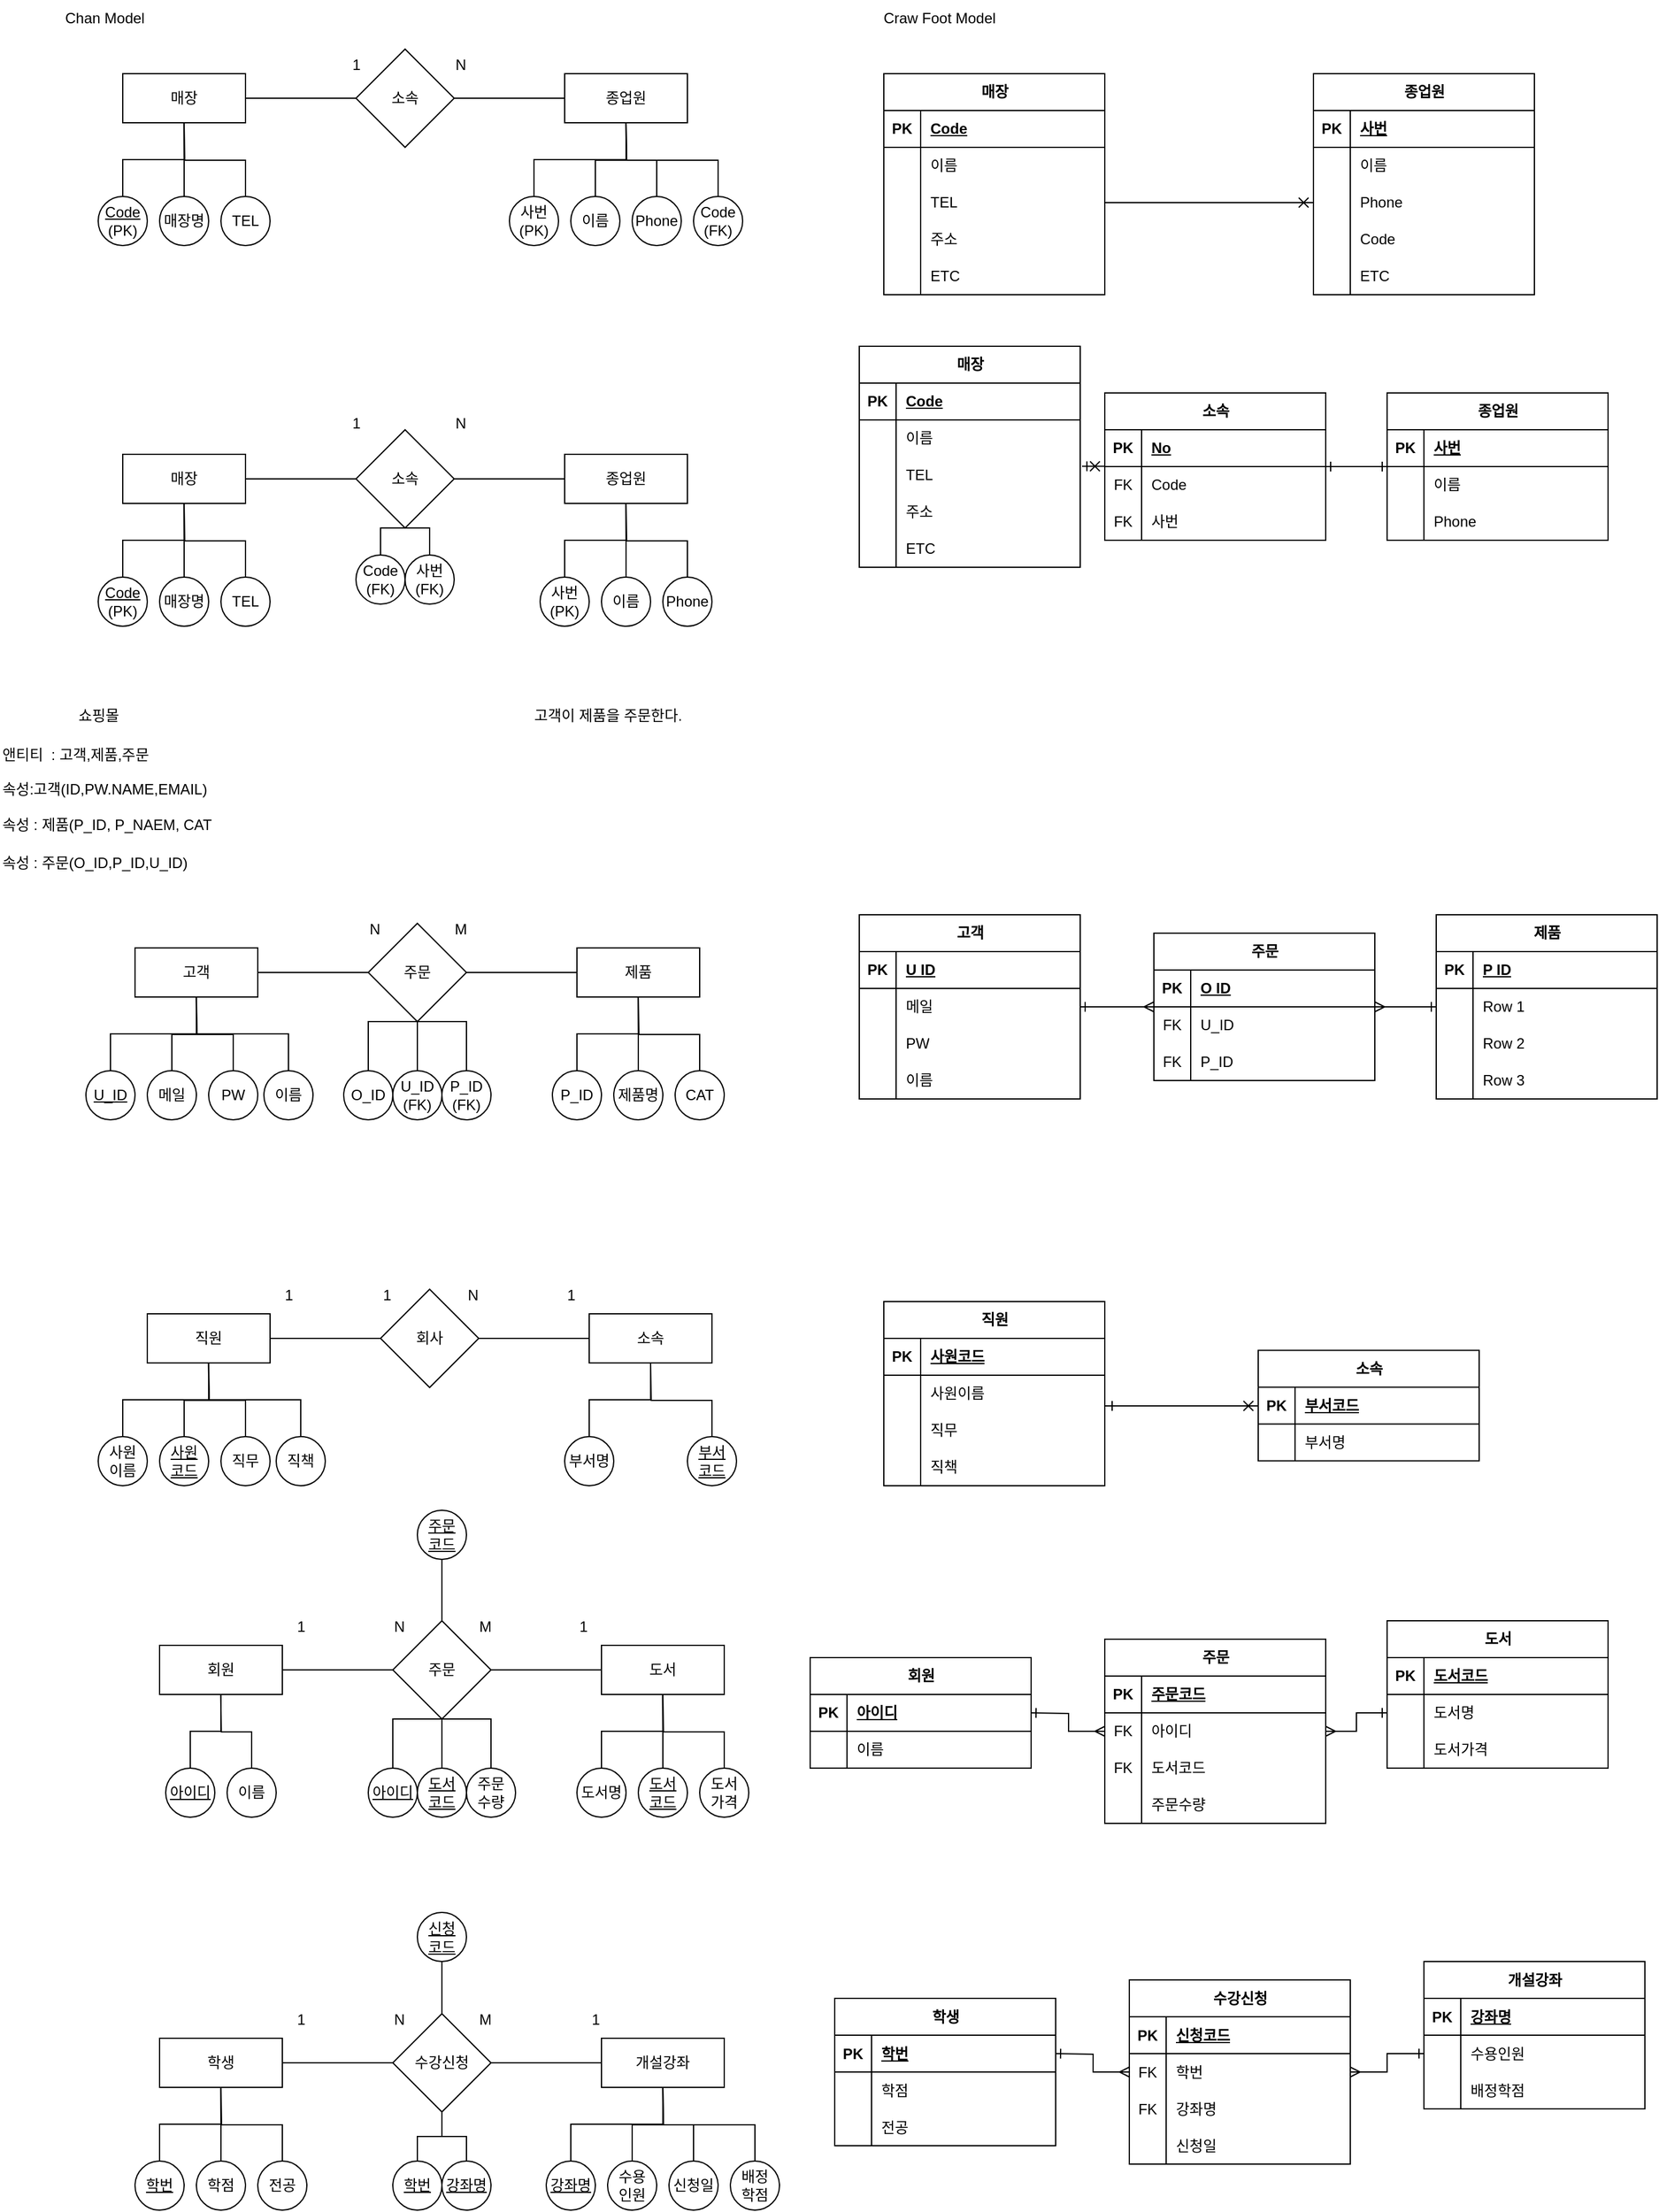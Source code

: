<mxfile version="21.2.9" type="github">
  <diagram id="R2lEEEUBdFMjLlhIrx00" name="Page-1">
    <mxGraphModel dx="472" dy="786" grid="1" gridSize="10" guides="1" tooltips="1" connect="1" arrows="0" fold="1" page="1" pageScale="1" pageWidth="3300" pageHeight="4681" math="0" shadow="0" extFonts="Permanent Marker^https://fonts.googleapis.com/css?family=Permanent+Marker">
      <root>
        <mxCell id="0" />
        <mxCell id="1" parent="0" />
        <mxCell id="QtYEX822FRUw2U8XeDfZ-8" value="" style="rounded=0;orthogonalLoop=1;jettySize=auto;html=1;endArrow=none;endFill=0;" parent="1" source="QtYEX822FRUw2U8XeDfZ-1" target="QtYEX822FRUw2U8XeDfZ-7" edge="1">
          <mxGeometry relative="1" as="geometry" />
        </mxCell>
        <mxCell id="QtYEX822FRUw2U8XeDfZ-1" value="매장" style="whiteSpace=wrap;html=1;align=center;" parent="1" vertex="1">
          <mxGeometry x="180" y="80" width="100" height="40" as="geometry" />
        </mxCell>
        <mxCell id="QtYEX822FRUw2U8XeDfZ-4" value="Chan Model" style="text;html=1;align=center;verticalAlign=middle;resizable=0;points=[];autosize=1;strokeColor=none;fillColor=none;" parent="1" vertex="1">
          <mxGeometry x="120" y="20" width="90" height="30" as="geometry" />
        </mxCell>
        <mxCell id="QtYEX822FRUw2U8XeDfZ-12" value="" style="edgeStyle=orthogonalEdgeStyle;rounded=0;orthogonalLoop=1;jettySize=auto;html=1;strokeColor=default;startArrow=none;startFill=0;endArrow=none;endFill=0;" parent="1" source="QtYEX822FRUw2U8XeDfZ-7" target="QtYEX822FRUw2U8XeDfZ-11" edge="1">
          <mxGeometry relative="1" as="geometry" />
        </mxCell>
        <mxCell id="QtYEX822FRUw2U8XeDfZ-7" value="소속" style="rhombus;whiteSpace=wrap;html=1;" parent="1" vertex="1">
          <mxGeometry x="370" y="60" width="80" height="80" as="geometry" />
        </mxCell>
        <mxCell id="QtYEX822FRUw2U8XeDfZ-11" value="종업원" style="whiteSpace=wrap;html=1;align=center;" parent="1" vertex="1">
          <mxGeometry x="540" y="80" width="100" height="40" as="geometry" />
        </mxCell>
        <mxCell id="QtYEX822FRUw2U8XeDfZ-14" value="N" style="text;html=1;align=center;verticalAlign=middle;resizable=0;points=[];autosize=1;strokeColor=none;fillColor=none;" parent="1" vertex="1">
          <mxGeometry x="440" y="58" width="30" height="30" as="geometry" />
        </mxCell>
        <mxCell id="QtYEX822FRUw2U8XeDfZ-15" value="1" style="text;html=1;align=center;verticalAlign=middle;resizable=0;points=[];autosize=1;strokeColor=none;fillColor=none;" parent="1" vertex="1">
          <mxGeometry x="355" y="58" width="30" height="30" as="geometry" />
        </mxCell>
        <mxCell id="QtYEX822FRUw2U8XeDfZ-16" value="&lt;u&gt;Code&lt;/u&gt;&lt;br&gt;(PK)" style="ellipse;whiteSpace=wrap;html=1;align=center;" parent="1" vertex="1">
          <mxGeometry x="160" y="180" width="40" height="40" as="geometry" />
        </mxCell>
        <mxCell id="QtYEX822FRUw2U8XeDfZ-20" style="edgeStyle=orthogonalEdgeStyle;rounded=0;orthogonalLoop=1;jettySize=auto;html=1;exitX=0.5;exitY=0;exitDx=0;exitDy=0;endArrow=none;endFill=0;" parent="1" source="QtYEX822FRUw2U8XeDfZ-17" edge="1">
          <mxGeometry relative="1" as="geometry">
            <mxPoint x="229.8" y="120" as="targetPoint" />
          </mxGeometry>
        </mxCell>
        <mxCell id="QtYEX822FRUw2U8XeDfZ-17" value="매장명" style="ellipse;whiteSpace=wrap;html=1;align=center;" parent="1" vertex="1">
          <mxGeometry x="210" y="180" width="40" height="40" as="geometry" />
        </mxCell>
        <mxCell id="QtYEX822FRUw2U8XeDfZ-21" style="edgeStyle=orthogonalEdgeStyle;rounded=0;orthogonalLoop=1;jettySize=auto;html=1;exitX=0.5;exitY=0;exitDx=0;exitDy=0;endArrow=none;endFill=0;" parent="1" source="QtYEX822FRUw2U8XeDfZ-18" edge="1">
          <mxGeometry relative="1" as="geometry">
            <mxPoint x="230" y="120" as="targetPoint" />
          </mxGeometry>
        </mxCell>
        <mxCell id="QtYEX822FRUw2U8XeDfZ-18" value="TEL" style="ellipse;whiteSpace=wrap;html=1;align=center;" parent="1" vertex="1">
          <mxGeometry x="260" y="180" width="40" height="40" as="geometry" />
        </mxCell>
        <mxCell id="QtYEX822FRUw2U8XeDfZ-19" value="" style="edgeStyle=orthogonalEdgeStyle;orthogonalLoop=1;jettySize=auto;html=1;rounded=0;exitX=0.5;exitY=0;exitDx=0;exitDy=0;entryX=0.5;entryY=1;entryDx=0;entryDy=0;endArrow=none;endFill=0;" parent="1" source="QtYEX822FRUw2U8XeDfZ-16" target="QtYEX822FRUw2U8XeDfZ-1" edge="1">
          <mxGeometry width="100" relative="1" as="geometry">
            <mxPoint x="180" y="170" as="sourcePoint" />
            <mxPoint x="280" y="170" as="targetPoint" />
          </mxGeometry>
        </mxCell>
        <mxCell id="QtYEX822FRUw2U8XeDfZ-25" style="edgeStyle=orthogonalEdgeStyle;rounded=0;orthogonalLoop=1;jettySize=auto;html=1;exitX=0.5;exitY=0;exitDx=0;exitDy=0;entryX=0.5;entryY=1;entryDx=0;entryDy=0;endArrow=none;endFill=0;" parent="1" source="QtYEX822FRUw2U8XeDfZ-22" target="QtYEX822FRUw2U8XeDfZ-11" edge="1">
          <mxGeometry relative="1" as="geometry" />
        </mxCell>
        <mxCell id="QtYEX822FRUw2U8XeDfZ-22" value="사번&lt;br&gt;(PK)" style="ellipse;whiteSpace=wrap;html=1;align=center;" parent="1" vertex="1">
          <mxGeometry x="495" y="180" width="40" height="40" as="geometry" />
        </mxCell>
        <mxCell id="QtYEX822FRUw2U8XeDfZ-27" style="edgeStyle=orthogonalEdgeStyle;rounded=0;orthogonalLoop=1;jettySize=auto;html=1;exitX=0.5;exitY=0;exitDx=0;exitDy=0;endArrow=none;endFill=0;" parent="1" source="QtYEX822FRUw2U8XeDfZ-23" edge="1">
          <mxGeometry relative="1" as="geometry">
            <mxPoint x="589.8" y="120" as="targetPoint" />
          </mxGeometry>
        </mxCell>
        <mxCell id="QtYEX822FRUw2U8XeDfZ-23" value="이름" style="ellipse;whiteSpace=wrap;html=1;align=center;" parent="1" vertex="1">
          <mxGeometry x="545" y="180" width="40" height="40" as="geometry" />
        </mxCell>
        <mxCell id="QtYEX822FRUw2U8XeDfZ-26" style="edgeStyle=orthogonalEdgeStyle;rounded=0;orthogonalLoop=1;jettySize=auto;html=1;exitX=0.5;exitY=0;exitDx=0;exitDy=0;endArrow=none;endFill=0;" parent="1" source="QtYEX822FRUw2U8XeDfZ-24" edge="1">
          <mxGeometry relative="1" as="geometry">
            <mxPoint x="590" y="120" as="targetPoint" />
          </mxGeometry>
        </mxCell>
        <mxCell id="QtYEX822FRUw2U8XeDfZ-24" value="Phone" style="ellipse;whiteSpace=wrap;html=1;align=center;" parent="1" vertex="1">
          <mxGeometry x="595" y="180" width="40" height="40" as="geometry" />
        </mxCell>
        <mxCell id="QtYEX822FRUw2U8XeDfZ-29" style="edgeStyle=orthogonalEdgeStyle;rounded=0;orthogonalLoop=1;jettySize=auto;html=1;exitX=0.5;exitY=0;exitDx=0;exitDy=0;endArrow=none;endFill=0;" parent="1" source="QtYEX822FRUw2U8XeDfZ-28" edge="1">
          <mxGeometry relative="1" as="geometry">
            <mxPoint x="590" y="120" as="targetPoint" />
          </mxGeometry>
        </mxCell>
        <mxCell id="QtYEX822FRUw2U8XeDfZ-28" value="Code&lt;br&gt;(FK)" style="ellipse;whiteSpace=wrap;html=1;align=center;" parent="1" vertex="1">
          <mxGeometry x="645" y="180" width="40" height="40" as="geometry" />
        </mxCell>
        <mxCell id="QtYEX822FRUw2U8XeDfZ-30" value="" style="rounded=0;orthogonalLoop=1;jettySize=auto;html=1;endArrow=none;endFill=0;" parent="1" source="QtYEX822FRUw2U8XeDfZ-31" target="QtYEX822FRUw2U8XeDfZ-33" edge="1">
          <mxGeometry relative="1" as="geometry" />
        </mxCell>
        <mxCell id="QtYEX822FRUw2U8XeDfZ-31" value="매장" style="whiteSpace=wrap;html=1;align=center;" parent="1" vertex="1">
          <mxGeometry x="180" y="390" width="100" height="40" as="geometry" />
        </mxCell>
        <mxCell id="QtYEX822FRUw2U8XeDfZ-32" value="" style="edgeStyle=orthogonalEdgeStyle;rounded=0;orthogonalLoop=1;jettySize=auto;html=1;strokeColor=default;startArrow=none;startFill=0;endArrow=none;endFill=0;" parent="1" source="QtYEX822FRUw2U8XeDfZ-33" target="QtYEX822FRUw2U8XeDfZ-34" edge="1">
          <mxGeometry relative="1" as="geometry" />
        </mxCell>
        <mxCell id="QtYEX822FRUw2U8XeDfZ-33" value="소속" style="rhombus;whiteSpace=wrap;html=1;" parent="1" vertex="1">
          <mxGeometry x="370" y="370" width="80" height="80" as="geometry" />
        </mxCell>
        <mxCell id="QtYEX822FRUw2U8XeDfZ-34" value="종업원" style="whiteSpace=wrap;html=1;align=center;" parent="1" vertex="1">
          <mxGeometry x="540" y="390" width="100" height="40" as="geometry" />
        </mxCell>
        <mxCell id="QtYEX822FRUw2U8XeDfZ-35" value="N" style="text;html=1;align=center;verticalAlign=middle;resizable=0;points=[];autosize=1;strokeColor=none;fillColor=none;" parent="1" vertex="1">
          <mxGeometry x="440" y="350" width="30" height="30" as="geometry" />
        </mxCell>
        <mxCell id="QtYEX822FRUw2U8XeDfZ-36" value="1" style="text;html=1;align=center;verticalAlign=middle;resizable=0;points=[];autosize=1;strokeColor=none;fillColor=none;" parent="1" vertex="1">
          <mxGeometry x="355" y="350" width="30" height="30" as="geometry" />
        </mxCell>
        <mxCell id="QtYEX822FRUw2U8XeDfZ-37" value="&lt;u&gt;Code&lt;/u&gt;&lt;br&gt;(PK)" style="ellipse;whiteSpace=wrap;html=1;align=center;" parent="1" vertex="1">
          <mxGeometry x="160" y="490" width="40" height="40" as="geometry" />
        </mxCell>
        <mxCell id="QtYEX822FRUw2U8XeDfZ-38" style="edgeStyle=orthogonalEdgeStyle;rounded=0;orthogonalLoop=1;jettySize=auto;html=1;exitX=0.5;exitY=0;exitDx=0;exitDy=0;endArrow=none;endFill=0;" parent="1" source="QtYEX822FRUw2U8XeDfZ-39" edge="1">
          <mxGeometry relative="1" as="geometry">
            <mxPoint x="229.8" y="430" as="targetPoint" />
          </mxGeometry>
        </mxCell>
        <mxCell id="QtYEX822FRUw2U8XeDfZ-39" value="매장명" style="ellipse;whiteSpace=wrap;html=1;align=center;" parent="1" vertex="1">
          <mxGeometry x="210" y="490" width="40" height="40" as="geometry" />
        </mxCell>
        <mxCell id="QtYEX822FRUw2U8XeDfZ-40" style="edgeStyle=orthogonalEdgeStyle;rounded=0;orthogonalLoop=1;jettySize=auto;html=1;exitX=0.5;exitY=0;exitDx=0;exitDy=0;endArrow=none;endFill=0;" parent="1" source="QtYEX822FRUw2U8XeDfZ-41" edge="1">
          <mxGeometry relative="1" as="geometry">
            <mxPoint x="230" y="430" as="targetPoint" />
          </mxGeometry>
        </mxCell>
        <mxCell id="QtYEX822FRUw2U8XeDfZ-41" value="TEL" style="ellipse;whiteSpace=wrap;html=1;align=center;" parent="1" vertex="1">
          <mxGeometry x="260" y="490" width="40" height="40" as="geometry" />
        </mxCell>
        <mxCell id="QtYEX822FRUw2U8XeDfZ-42" value="" style="edgeStyle=orthogonalEdgeStyle;orthogonalLoop=1;jettySize=auto;html=1;rounded=0;exitX=0.5;exitY=0;exitDx=0;exitDy=0;entryX=0.5;entryY=1;entryDx=0;entryDy=0;endArrow=none;endFill=0;" parent="1" source="QtYEX822FRUw2U8XeDfZ-37" target="QtYEX822FRUw2U8XeDfZ-31" edge="1">
          <mxGeometry width="100" relative="1" as="geometry">
            <mxPoint x="180" y="480" as="sourcePoint" />
            <mxPoint x="280" y="480" as="targetPoint" />
          </mxGeometry>
        </mxCell>
        <mxCell id="QtYEX822FRUw2U8XeDfZ-43" style="edgeStyle=orthogonalEdgeStyle;rounded=0;orthogonalLoop=1;jettySize=auto;html=1;exitX=0.5;exitY=0;exitDx=0;exitDy=0;entryX=0.5;entryY=1;entryDx=0;entryDy=0;endArrow=none;endFill=0;" parent="1" source="QtYEX822FRUw2U8XeDfZ-44" target="QtYEX822FRUw2U8XeDfZ-34" edge="1">
          <mxGeometry relative="1" as="geometry" />
        </mxCell>
        <mxCell id="QtYEX822FRUw2U8XeDfZ-44" value="사번&lt;br&gt;(PK)" style="ellipse;whiteSpace=wrap;html=1;align=center;" parent="1" vertex="1">
          <mxGeometry x="520" y="490" width="40" height="40" as="geometry" />
        </mxCell>
        <mxCell id="QtYEX822FRUw2U8XeDfZ-45" style="edgeStyle=orthogonalEdgeStyle;rounded=0;orthogonalLoop=1;jettySize=auto;html=1;exitX=0.5;exitY=0;exitDx=0;exitDy=0;endArrow=none;endFill=0;" parent="1" source="QtYEX822FRUw2U8XeDfZ-46" edge="1">
          <mxGeometry relative="1" as="geometry">
            <mxPoint x="589.8" y="430" as="targetPoint" />
          </mxGeometry>
        </mxCell>
        <mxCell id="QtYEX822FRUw2U8XeDfZ-46" value="이름" style="ellipse;whiteSpace=wrap;html=1;align=center;" parent="1" vertex="1">
          <mxGeometry x="570" y="490" width="40" height="40" as="geometry" />
        </mxCell>
        <mxCell id="QtYEX822FRUw2U8XeDfZ-47" style="edgeStyle=orthogonalEdgeStyle;rounded=0;orthogonalLoop=1;jettySize=auto;html=1;exitX=0.5;exitY=0;exitDx=0;exitDy=0;endArrow=none;endFill=0;" parent="1" source="QtYEX822FRUw2U8XeDfZ-48" edge="1">
          <mxGeometry relative="1" as="geometry">
            <mxPoint x="590" y="430" as="targetPoint" />
          </mxGeometry>
        </mxCell>
        <mxCell id="QtYEX822FRUw2U8XeDfZ-48" value="Phone" style="ellipse;whiteSpace=wrap;html=1;align=center;" parent="1" vertex="1">
          <mxGeometry x="620" y="490" width="40" height="40" as="geometry" />
        </mxCell>
        <mxCell id="QtYEX822FRUw2U8XeDfZ-53" style="edgeStyle=orthogonalEdgeStyle;rounded=0;orthogonalLoop=1;jettySize=auto;html=1;exitX=0.5;exitY=0;exitDx=0;exitDy=0;endArrow=none;endFill=0;entryX=0.5;entryY=1;entryDx=0;entryDy=0;" parent="1" source="QtYEX822FRUw2U8XeDfZ-51" edge="1">
          <mxGeometry relative="1" as="geometry">
            <mxPoint x="420" y="450.04" as="targetPoint" />
            <Array as="points">
              <mxPoint x="390" y="450.04" />
              <mxPoint x="410" y="450.04" />
            </Array>
          </mxGeometry>
        </mxCell>
        <mxCell id="QtYEX822FRUw2U8XeDfZ-51" value="Code&lt;br&gt;(FK)" style="ellipse;whiteSpace=wrap;html=1;align=center;" parent="1" vertex="1">
          <mxGeometry x="370" y="472.04" width="40" height="40" as="geometry" />
        </mxCell>
        <mxCell id="QtYEX822FRUw2U8XeDfZ-55" style="edgeStyle=orthogonalEdgeStyle;rounded=0;orthogonalLoop=1;jettySize=auto;html=1;endArrow=none;endFill=0;exitX=0.5;exitY=0;exitDx=0;exitDy=0;" parent="1" source="QtYEX822FRUw2U8XeDfZ-52" edge="1">
          <mxGeometry relative="1" as="geometry">
            <mxPoint x="430" y="470.04" as="sourcePoint" />
            <mxPoint x="410" y="450.04" as="targetPoint" />
            <Array as="points">
              <mxPoint x="430" y="450.04" />
            </Array>
          </mxGeometry>
        </mxCell>
        <mxCell id="QtYEX822FRUw2U8XeDfZ-52" value="사번&lt;br&gt;(FK)" style="ellipse;whiteSpace=wrap;html=1;align=center;" parent="1" vertex="1">
          <mxGeometry x="410" y="472.04" width="40" height="40" as="geometry" />
        </mxCell>
        <mxCell id="QtYEX822FRUw2U8XeDfZ-56" value="Craw Foot Model" style="text;html=1;align=center;verticalAlign=middle;resizable=0;points=[];autosize=1;strokeColor=none;fillColor=none;" parent="1" vertex="1">
          <mxGeometry x="790" y="20" width="110" height="30" as="geometry" />
        </mxCell>
        <mxCell id="QtYEX822FRUw2U8XeDfZ-73" style="edgeStyle=orthogonalEdgeStyle;rounded=0;orthogonalLoop=1;jettySize=auto;html=1;exitX=1;exitY=0;exitDx=0;exitDy=0;" parent="1" source="QtYEX822FRUw2U8XeDfZ-57" edge="1">
          <mxGeometry relative="1" as="geometry">
            <mxPoint x="980.2" y="79.8" as="targetPoint" />
          </mxGeometry>
        </mxCell>
        <mxCell id="QtYEX822FRUw2U8XeDfZ-57" value="매장" style="shape=table;startSize=30;container=1;collapsible=1;childLayout=tableLayout;fixedRows=1;rowLines=0;fontStyle=1;align=center;resizeLast=1;html=1;" parent="1" vertex="1">
          <mxGeometry x="800" y="80" width="180" height="180" as="geometry" />
        </mxCell>
        <mxCell id="QtYEX822FRUw2U8XeDfZ-58" value="" style="shape=tableRow;horizontal=0;startSize=0;swimlaneHead=0;swimlaneBody=0;fillColor=none;collapsible=0;dropTarget=0;points=[[0,0.5],[1,0.5]];portConstraint=eastwest;top=0;left=0;right=0;bottom=1;" parent="QtYEX822FRUw2U8XeDfZ-57" vertex="1">
          <mxGeometry y="30" width="180" height="30" as="geometry" />
        </mxCell>
        <mxCell id="QtYEX822FRUw2U8XeDfZ-59" value="PK" style="shape=partialRectangle;connectable=0;fillColor=none;top=0;left=0;bottom=0;right=0;fontStyle=1;overflow=hidden;whiteSpace=wrap;html=1;" parent="QtYEX822FRUw2U8XeDfZ-58" vertex="1">
          <mxGeometry width="30" height="30" as="geometry">
            <mxRectangle width="30" height="30" as="alternateBounds" />
          </mxGeometry>
        </mxCell>
        <mxCell id="QtYEX822FRUw2U8XeDfZ-60" value="Code" style="shape=partialRectangle;connectable=0;fillColor=none;top=0;left=0;bottom=0;right=0;align=left;spacingLeft=6;fontStyle=5;overflow=hidden;whiteSpace=wrap;html=1;" parent="QtYEX822FRUw2U8XeDfZ-58" vertex="1">
          <mxGeometry x="30" width="150" height="30" as="geometry">
            <mxRectangle width="150" height="30" as="alternateBounds" />
          </mxGeometry>
        </mxCell>
        <mxCell id="QtYEX822FRUw2U8XeDfZ-61" value="" style="shape=tableRow;horizontal=0;startSize=0;swimlaneHead=0;swimlaneBody=0;fillColor=none;collapsible=0;dropTarget=0;points=[[0,0.5],[1,0.5]];portConstraint=eastwest;top=0;left=0;right=0;bottom=0;" parent="QtYEX822FRUw2U8XeDfZ-57" vertex="1">
          <mxGeometry y="60" width="180" height="30" as="geometry" />
        </mxCell>
        <mxCell id="QtYEX822FRUw2U8XeDfZ-62" value="" style="shape=partialRectangle;connectable=0;fillColor=none;top=0;left=0;bottom=0;right=0;editable=1;overflow=hidden;whiteSpace=wrap;html=1;" parent="QtYEX822FRUw2U8XeDfZ-61" vertex="1">
          <mxGeometry width="30" height="30" as="geometry">
            <mxRectangle width="30" height="30" as="alternateBounds" />
          </mxGeometry>
        </mxCell>
        <mxCell id="QtYEX822FRUw2U8XeDfZ-63" value="이름&lt;span style=&quot;white-space: pre;&quot;&gt; &lt;/span&gt;&lt;br&gt;" style="shape=partialRectangle;connectable=0;fillColor=none;top=0;left=0;bottom=0;right=0;align=left;spacingLeft=6;overflow=hidden;whiteSpace=wrap;html=1;" parent="QtYEX822FRUw2U8XeDfZ-61" vertex="1">
          <mxGeometry x="30" width="150" height="30" as="geometry">
            <mxRectangle width="150" height="30" as="alternateBounds" />
          </mxGeometry>
        </mxCell>
        <mxCell id="QtYEX822FRUw2U8XeDfZ-64" value="" style="shape=tableRow;horizontal=0;startSize=0;swimlaneHead=0;swimlaneBody=0;fillColor=none;collapsible=0;dropTarget=0;points=[[0,0.5],[1,0.5]];portConstraint=eastwest;top=0;left=0;right=0;bottom=0;" parent="QtYEX822FRUw2U8XeDfZ-57" vertex="1">
          <mxGeometry y="90" width="180" height="30" as="geometry" />
        </mxCell>
        <mxCell id="QtYEX822FRUw2U8XeDfZ-65" value="" style="shape=partialRectangle;connectable=0;fillColor=none;top=0;left=0;bottom=0;right=0;editable=1;overflow=hidden;whiteSpace=wrap;html=1;" parent="QtYEX822FRUw2U8XeDfZ-64" vertex="1">
          <mxGeometry width="30" height="30" as="geometry">
            <mxRectangle width="30" height="30" as="alternateBounds" />
          </mxGeometry>
        </mxCell>
        <mxCell id="QtYEX822FRUw2U8XeDfZ-66" value="TEL" style="shape=partialRectangle;connectable=0;fillColor=none;top=0;left=0;bottom=0;right=0;align=left;spacingLeft=6;overflow=hidden;whiteSpace=wrap;html=1;" parent="QtYEX822FRUw2U8XeDfZ-64" vertex="1">
          <mxGeometry x="30" width="150" height="30" as="geometry">
            <mxRectangle width="150" height="30" as="alternateBounds" />
          </mxGeometry>
        </mxCell>
        <mxCell id="QtYEX822FRUw2U8XeDfZ-67" value="" style="shape=tableRow;horizontal=0;startSize=0;swimlaneHead=0;swimlaneBody=0;fillColor=none;collapsible=0;dropTarget=0;points=[[0,0.5],[1,0.5]];portConstraint=eastwest;top=0;left=0;right=0;bottom=0;" parent="QtYEX822FRUw2U8XeDfZ-57" vertex="1">
          <mxGeometry y="120" width="180" height="30" as="geometry" />
        </mxCell>
        <mxCell id="QtYEX822FRUw2U8XeDfZ-68" value="" style="shape=partialRectangle;connectable=0;fillColor=none;top=0;left=0;bottom=0;right=0;editable=1;overflow=hidden;whiteSpace=wrap;html=1;" parent="QtYEX822FRUw2U8XeDfZ-67" vertex="1">
          <mxGeometry width="30" height="30" as="geometry">
            <mxRectangle width="30" height="30" as="alternateBounds" />
          </mxGeometry>
        </mxCell>
        <mxCell id="QtYEX822FRUw2U8XeDfZ-69" value="주소" style="shape=partialRectangle;connectable=0;fillColor=none;top=0;left=0;bottom=0;right=0;align=left;spacingLeft=6;overflow=hidden;whiteSpace=wrap;html=1;" parent="QtYEX822FRUw2U8XeDfZ-67" vertex="1">
          <mxGeometry x="30" width="150" height="30" as="geometry">
            <mxRectangle width="150" height="30" as="alternateBounds" />
          </mxGeometry>
        </mxCell>
        <mxCell id="QtYEX822FRUw2U8XeDfZ-70" value="" style="shape=tableRow;horizontal=0;startSize=0;swimlaneHead=0;swimlaneBody=0;fillColor=none;collapsible=0;dropTarget=0;points=[[0,0.5],[1,0.5]];portConstraint=eastwest;top=0;left=0;right=0;bottom=0;" parent="QtYEX822FRUw2U8XeDfZ-57" vertex="1">
          <mxGeometry y="150" width="180" height="30" as="geometry" />
        </mxCell>
        <mxCell id="QtYEX822FRUw2U8XeDfZ-71" value="" style="shape=partialRectangle;connectable=0;fillColor=none;top=0;left=0;bottom=0;right=0;editable=1;overflow=hidden;whiteSpace=wrap;html=1;" parent="QtYEX822FRUw2U8XeDfZ-70" vertex="1">
          <mxGeometry width="30" height="30" as="geometry">
            <mxRectangle width="30" height="30" as="alternateBounds" />
          </mxGeometry>
        </mxCell>
        <mxCell id="QtYEX822FRUw2U8XeDfZ-72" value="ETC" style="shape=partialRectangle;connectable=0;fillColor=none;top=0;left=0;bottom=0;right=0;align=left;spacingLeft=6;overflow=hidden;whiteSpace=wrap;html=1;" parent="QtYEX822FRUw2U8XeDfZ-70" vertex="1">
          <mxGeometry x="30" width="150" height="30" as="geometry">
            <mxRectangle width="150" height="30" as="alternateBounds" />
          </mxGeometry>
        </mxCell>
        <mxCell id="QtYEX822FRUw2U8XeDfZ-79" value="종업원" style="shape=table;startSize=30;container=1;collapsible=1;childLayout=tableLayout;fixedRows=1;rowLines=0;fontStyle=1;align=center;resizeLast=1;html=1;" parent="1" vertex="1">
          <mxGeometry x="1150" y="80" width="180" height="180" as="geometry" />
        </mxCell>
        <mxCell id="QtYEX822FRUw2U8XeDfZ-80" value="" style="shape=tableRow;horizontal=0;startSize=0;swimlaneHead=0;swimlaneBody=0;fillColor=none;collapsible=0;dropTarget=0;points=[[0,0.5],[1,0.5]];portConstraint=eastwest;top=0;left=0;right=0;bottom=1;" parent="QtYEX822FRUw2U8XeDfZ-79" vertex="1">
          <mxGeometry y="30" width="180" height="30" as="geometry" />
        </mxCell>
        <mxCell id="QtYEX822FRUw2U8XeDfZ-81" value="PK" style="shape=partialRectangle;connectable=0;fillColor=none;top=0;left=0;bottom=0;right=0;fontStyle=1;overflow=hidden;whiteSpace=wrap;html=1;" parent="QtYEX822FRUw2U8XeDfZ-80" vertex="1">
          <mxGeometry width="30" height="30" as="geometry">
            <mxRectangle width="30" height="30" as="alternateBounds" />
          </mxGeometry>
        </mxCell>
        <mxCell id="QtYEX822FRUw2U8XeDfZ-82" value="사번" style="shape=partialRectangle;connectable=0;fillColor=none;top=0;left=0;bottom=0;right=0;align=left;spacingLeft=6;fontStyle=5;overflow=hidden;whiteSpace=wrap;html=1;" parent="QtYEX822FRUw2U8XeDfZ-80" vertex="1">
          <mxGeometry x="30" width="150" height="30" as="geometry">
            <mxRectangle width="150" height="30" as="alternateBounds" />
          </mxGeometry>
        </mxCell>
        <mxCell id="QtYEX822FRUw2U8XeDfZ-83" value="" style="shape=tableRow;horizontal=0;startSize=0;swimlaneHead=0;swimlaneBody=0;fillColor=none;collapsible=0;dropTarget=0;points=[[0,0.5],[1,0.5]];portConstraint=eastwest;top=0;left=0;right=0;bottom=0;" parent="QtYEX822FRUw2U8XeDfZ-79" vertex="1">
          <mxGeometry y="60" width="180" height="30" as="geometry" />
        </mxCell>
        <mxCell id="QtYEX822FRUw2U8XeDfZ-84" value="" style="shape=partialRectangle;connectable=0;fillColor=none;top=0;left=0;bottom=0;right=0;editable=1;overflow=hidden;whiteSpace=wrap;html=1;" parent="QtYEX822FRUw2U8XeDfZ-83" vertex="1">
          <mxGeometry width="30" height="30" as="geometry">
            <mxRectangle width="30" height="30" as="alternateBounds" />
          </mxGeometry>
        </mxCell>
        <mxCell id="QtYEX822FRUw2U8XeDfZ-85" value="이름&lt;span style=&quot;white-space: pre;&quot;&gt; &lt;/span&gt;&lt;br&gt;" style="shape=partialRectangle;connectable=0;fillColor=none;top=0;left=0;bottom=0;right=0;align=left;spacingLeft=6;overflow=hidden;whiteSpace=wrap;html=1;" parent="QtYEX822FRUw2U8XeDfZ-83" vertex="1">
          <mxGeometry x="30" width="150" height="30" as="geometry">
            <mxRectangle width="150" height="30" as="alternateBounds" />
          </mxGeometry>
        </mxCell>
        <mxCell id="QtYEX822FRUw2U8XeDfZ-86" value="" style="shape=tableRow;horizontal=0;startSize=0;swimlaneHead=0;swimlaneBody=0;fillColor=none;collapsible=0;dropTarget=0;points=[[0,0.5],[1,0.5]];portConstraint=eastwest;top=0;left=0;right=0;bottom=0;" parent="QtYEX822FRUw2U8XeDfZ-79" vertex="1">
          <mxGeometry y="90" width="180" height="30" as="geometry" />
        </mxCell>
        <mxCell id="QtYEX822FRUw2U8XeDfZ-87" value="" style="shape=partialRectangle;connectable=0;fillColor=none;top=0;left=0;bottom=0;right=0;editable=1;overflow=hidden;whiteSpace=wrap;html=1;" parent="QtYEX822FRUw2U8XeDfZ-86" vertex="1">
          <mxGeometry width="30" height="30" as="geometry">
            <mxRectangle width="30" height="30" as="alternateBounds" />
          </mxGeometry>
        </mxCell>
        <mxCell id="QtYEX822FRUw2U8XeDfZ-88" value="Phone" style="shape=partialRectangle;connectable=0;fillColor=none;top=0;left=0;bottom=0;right=0;align=left;spacingLeft=6;overflow=hidden;whiteSpace=wrap;html=1;" parent="QtYEX822FRUw2U8XeDfZ-86" vertex="1">
          <mxGeometry x="30" width="150" height="30" as="geometry">
            <mxRectangle width="150" height="30" as="alternateBounds" />
          </mxGeometry>
        </mxCell>
        <mxCell id="QtYEX822FRUw2U8XeDfZ-89" value="" style="shape=tableRow;horizontal=0;startSize=0;swimlaneHead=0;swimlaneBody=0;fillColor=none;collapsible=0;dropTarget=0;points=[[0,0.5],[1,0.5]];portConstraint=eastwest;top=0;left=0;right=0;bottom=0;" parent="QtYEX822FRUw2U8XeDfZ-79" vertex="1">
          <mxGeometry y="120" width="180" height="30" as="geometry" />
        </mxCell>
        <mxCell id="QtYEX822FRUw2U8XeDfZ-90" value="" style="shape=partialRectangle;connectable=0;fillColor=none;top=0;left=0;bottom=0;right=0;editable=1;overflow=hidden;whiteSpace=wrap;html=1;" parent="QtYEX822FRUw2U8XeDfZ-89" vertex="1">
          <mxGeometry width="30" height="30" as="geometry">
            <mxRectangle width="30" height="30" as="alternateBounds" />
          </mxGeometry>
        </mxCell>
        <mxCell id="QtYEX822FRUw2U8XeDfZ-91" value="Code" style="shape=partialRectangle;connectable=0;fillColor=none;top=0;left=0;bottom=0;right=0;align=left;spacingLeft=6;overflow=hidden;whiteSpace=wrap;html=1;" parent="QtYEX822FRUw2U8XeDfZ-89" vertex="1">
          <mxGeometry x="30" width="150" height="30" as="geometry">
            <mxRectangle width="150" height="30" as="alternateBounds" />
          </mxGeometry>
        </mxCell>
        <mxCell id="QtYEX822FRUw2U8XeDfZ-92" value="" style="shape=tableRow;horizontal=0;startSize=0;swimlaneHead=0;swimlaneBody=0;fillColor=none;collapsible=0;dropTarget=0;points=[[0,0.5],[1,0.5]];portConstraint=eastwest;top=0;left=0;right=0;bottom=0;" parent="QtYEX822FRUw2U8XeDfZ-79" vertex="1">
          <mxGeometry y="150" width="180" height="30" as="geometry" />
        </mxCell>
        <mxCell id="QtYEX822FRUw2U8XeDfZ-93" value="" style="shape=partialRectangle;connectable=0;fillColor=none;top=0;left=0;bottom=0;right=0;editable=1;overflow=hidden;whiteSpace=wrap;html=1;" parent="QtYEX822FRUw2U8XeDfZ-92" vertex="1">
          <mxGeometry width="30" height="30" as="geometry">
            <mxRectangle width="30" height="30" as="alternateBounds" />
          </mxGeometry>
        </mxCell>
        <mxCell id="QtYEX822FRUw2U8XeDfZ-94" value="ETC" style="shape=partialRectangle;connectable=0;fillColor=none;top=0;left=0;bottom=0;right=0;align=left;spacingLeft=6;overflow=hidden;whiteSpace=wrap;html=1;" parent="QtYEX822FRUw2U8XeDfZ-92" vertex="1">
          <mxGeometry x="30" width="150" height="30" as="geometry">
            <mxRectangle width="150" height="30" as="alternateBounds" />
          </mxGeometry>
        </mxCell>
        <mxCell id="QtYEX822FRUw2U8XeDfZ-95" style="edgeStyle=orthogonalEdgeStyle;rounded=0;orthogonalLoop=1;jettySize=auto;html=1;exitX=1;exitY=0.5;exitDx=0;exitDy=0;entryX=0;entryY=0.5;entryDx=0;entryDy=0;startArrow=none;startFill=0;endArrow=cross;endFill=0;" parent="1" source="QtYEX822FRUw2U8XeDfZ-64" target="QtYEX822FRUw2U8XeDfZ-86" edge="1">
          <mxGeometry relative="1" as="geometry" />
        </mxCell>
        <mxCell id="QtYEX822FRUw2U8XeDfZ-97" value="매장" style="shape=table;startSize=30;container=1;collapsible=1;childLayout=tableLayout;fixedRows=1;rowLines=0;fontStyle=1;align=center;resizeLast=1;html=1;" parent="1" vertex="1">
          <mxGeometry x="780" y="302" width="180" height="180" as="geometry" />
        </mxCell>
        <mxCell id="QtYEX822FRUw2U8XeDfZ-98" value="" style="shape=tableRow;horizontal=0;startSize=0;swimlaneHead=0;swimlaneBody=0;fillColor=none;collapsible=0;dropTarget=0;points=[[0,0.5],[1,0.5]];portConstraint=eastwest;top=0;left=0;right=0;bottom=1;" parent="QtYEX822FRUw2U8XeDfZ-97" vertex="1">
          <mxGeometry y="30" width="180" height="30" as="geometry" />
        </mxCell>
        <mxCell id="QtYEX822FRUw2U8XeDfZ-99" value="PK" style="shape=partialRectangle;connectable=0;fillColor=none;top=0;left=0;bottom=0;right=0;fontStyle=1;overflow=hidden;whiteSpace=wrap;html=1;" parent="QtYEX822FRUw2U8XeDfZ-98" vertex="1">
          <mxGeometry width="30" height="30" as="geometry">
            <mxRectangle width="30" height="30" as="alternateBounds" />
          </mxGeometry>
        </mxCell>
        <mxCell id="QtYEX822FRUw2U8XeDfZ-100" value="Code" style="shape=partialRectangle;connectable=0;fillColor=none;top=0;left=0;bottom=0;right=0;align=left;spacingLeft=6;fontStyle=5;overflow=hidden;whiteSpace=wrap;html=1;" parent="QtYEX822FRUw2U8XeDfZ-98" vertex="1">
          <mxGeometry x="30" width="150" height="30" as="geometry">
            <mxRectangle width="150" height="30" as="alternateBounds" />
          </mxGeometry>
        </mxCell>
        <mxCell id="QtYEX822FRUw2U8XeDfZ-101" value="" style="shape=tableRow;horizontal=0;startSize=0;swimlaneHead=0;swimlaneBody=0;fillColor=none;collapsible=0;dropTarget=0;points=[[0,0.5],[1,0.5]];portConstraint=eastwest;top=0;left=0;right=0;bottom=0;" parent="QtYEX822FRUw2U8XeDfZ-97" vertex="1">
          <mxGeometry y="60" width="180" height="30" as="geometry" />
        </mxCell>
        <mxCell id="QtYEX822FRUw2U8XeDfZ-102" value="" style="shape=partialRectangle;connectable=0;fillColor=none;top=0;left=0;bottom=0;right=0;editable=1;overflow=hidden;whiteSpace=wrap;html=1;" parent="QtYEX822FRUw2U8XeDfZ-101" vertex="1">
          <mxGeometry width="30" height="30" as="geometry">
            <mxRectangle width="30" height="30" as="alternateBounds" />
          </mxGeometry>
        </mxCell>
        <mxCell id="QtYEX822FRUw2U8XeDfZ-103" value="이름&lt;span style=&quot;white-space: pre;&quot;&gt; &lt;/span&gt;&lt;br&gt;" style="shape=partialRectangle;connectable=0;fillColor=none;top=0;left=0;bottom=0;right=0;align=left;spacingLeft=6;overflow=hidden;whiteSpace=wrap;html=1;" parent="QtYEX822FRUw2U8XeDfZ-101" vertex="1">
          <mxGeometry x="30" width="150" height="30" as="geometry">
            <mxRectangle width="150" height="30" as="alternateBounds" />
          </mxGeometry>
        </mxCell>
        <mxCell id="QtYEX822FRUw2U8XeDfZ-104" value="" style="shape=tableRow;horizontal=0;startSize=0;swimlaneHead=0;swimlaneBody=0;fillColor=none;collapsible=0;dropTarget=0;points=[[0,0.5],[1,0.5]];portConstraint=eastwest;top=0;left=0;right=0;bottom=0;" parent="QtYEX822FRUw2U8XeDfZ-97" vertex="1">
          <mxGeometry y="90" width="180" height="30" as="geometry" />
        </mxCell>
        <mxCell id="QtYEX822FRUw2U8XeDfZ-105" value="" style="shape=partialRectangle;connectable=0;fillColor=none;top=0;left=0;bottom=0;right=0;editable=1;overflow=hidden;whiteSpace=wrap;html=1;" parent="QtYEX822FRUw2U8XeDfZ-104" vertex="1">
          <mxGeometry width="30" height="30" as="geometry">
            <mxRectangle width="30" height="30" as="alternateBounds" />
          </mxGeometry>
        </mxCell>
        <mxCell id="QtYEX822FRUw2U8XeDfZ-106" value="TEL" style="shape=partialRectangle;connectable=0;fillColor=none;top=0;left=0;bottom=0;right=0;align=left;spacingLeft=6;overflow=hidden;whiteSpace=wrap;html=1;" parent="QtYEX822FRUw2U8XeDfZ-104" vertex="1">
          <mxGeometry x="30" width="150" height="30" as="geometry">
            <mxRectangle width="150" height="30" as="alternateBounds" />
          </mxGeometry>
        </mxCell>
        <mxCell id="QtYEX822FRUw2U8XeDfZ-107" value="" style="shape=tableRow;horizontal=0;startSize=0;swimlaneHead=0;swimlaneBody=0;fillColor=none;collapsible=0;dropTarget=0;points=[[0,0.5],[1,0.5]];portConstraint=eastwest;top=0;left=0;right=0;bottom=0;" parent="QtYEX822FRUw2U8XeDfZ-97" vertex="1">
          <mxGeometry y="120" width="180" height="30" as="geometry" />
        </mxCell>
        <mxCell id="QtYEX822FRUw2U8XeDfZ-108" value="" style="shape=partialRectangle;connectable=0;fillColor=none;top=0;left=0;bottom=0;right=0;editable=1;overflow=hidden;whiteSpace=wrap;html=1;" parent="QtYEX822FRUw2U8XeDfZ-107" vertex="1">
          <mxGeometry width="30" height="30" as="geometry">
            <mxRectangle width="30" height="30" as="alternateBounds" />
          </mxGeometry>
        </mxCell>
        <mxCell id="QtYEX822FRUw2U8XeDfZ-109" value="주소" style="shape=partialRectangle;connectable=0;fillColor=none;top=0;left=0;bottom=0;right=0;align=left;spacingLeft=6;overflow=hidden;whiteSpace=wrap;html=1;" parent="QtYEX822FRUw2U8XeDfZ-107" vertex="1">
          <mxGeometry x="30" width="150" height="30" as="geometry">
            <mxRectangle width="150" height="30" as="alternateBounds" />
          </mxGeometry>
        </mxCell>
        <mxCell id="QtYEX822FRUw2U8XeDfZ-110" value="" style="shape=tableRow;horizontal=0;startSize=0;swimlaneHead=0;swimlaneBody=0;fillColor=none;collapsible=0;dropTarget=0;points=[[0,0.5],[1,0.5]];portConstraint=eastwest;top=0;left=0;right=0;bottom=0;" parent="QtYEX822FRUw2U8XeDfZ-97" vertex="1">
          <mxGeometry y="150" width="180" height="30" as="geometry" />
        </mxCell>
        <mxCell id="QtYEX822FRUw2U8XeDfZ-111" value="" style="shape=partialRectangle;connectable=0;fillColor=none;top=0;left=0;bottom=0;right=0;editable=1;overflow=hidden;whiteSpace=wrap;html=1;" parent="QtYEX822FRUw2U8XeDfZ-110" vertex="1">
          <mxGeometry width="30" height="30" as="geometry">
            <mxRectangle width="30" height="30" as="alternateBounds" />
          </mxGeometry>
        </mxCell>
        <mxCell id="QtYEX822FRUw2U8XeDfZ-112" value="ETC" style="shape=partialRectangle;connectable=0;fillColor=none;top=0;left=0;bottom=0;right=0;align=left;spacingLeft=6;overflow=hidden;whiteSpace=wrap;html=1;" parent="QtYEX822FRUw2U8XeDfZ-110" vertex="1">
          <mxGeometry x="30" width="150" height="30" as="geometry">
            <mxRectangle width="150" height="30" as="alternateBounds" />
          </mxGeometry>
        </mxCell>
        <mxCell id="QtYEX822FRUw2U8XeDfZ-113" value="소속" style="shape=table;startSize=30;container=1;collapsible=1;childLayout=tableLayout;fixedRows=1;rowLines=0;fontStyle=1;align=center;resizeLast=1;html=1;" parent="1" vertex="1">
          <mxGeometry x="980" y="340" width="180" height="120" as="geometry" />
        </mxCell>
        <mxCell id="QtYEX822FRUw2U8XeDfZ-114" value="" style="shape=tableRow;horizontal=0;startSize=0;swimlaneHead=0;swimlaneBody=0;fillColor=none;collapsible=0;dropTarget=0;points=[[0,0.5],[1,0.5]];portConstraint=eastwest;top=0;left=0;right=0;bottom=1;" parent="QtYEX822FRUw2U8XeDfZ-113" vertex="1">
          <mxGeometry y="30" width="180" height="30" as="geometry" />
        </mxCell>
        <mxCell id="QtYEX822FRUw2U8XeDfZ-115" value="PK" style="shape=partialRectangle;connectable=0;fillColor=none;top=0;left=0;bottom=0;right=0;fontStyle=1;overflow=hidden;whiteSpace=wrap;html=1;" parent="QtYEX822FRUw2U8XeDfZ-114" vertex="1">
          <mxGeometry width="30" height="30" as="geometry">
            <mxRectangle width="30" height="30" as="alternateBounds" />
          </mxGeometry>
        </mxCell>
        <mxCell id="QtYEX822FRUw2U8XeDfZ-116" value="No" style="shape=partialRectangle;connectable=0;fillColor=none;top=0;left=0;bottom=0;right=0;align=left;spacingLeft=6;fontStyle=5;overflow=hidden;whiteSpace=wrap;html=1;" parent="QtYEX822FRUw2U8XeDfZ-114" vertex="1">
          <mxGeometry x="30" width="150" height="30" as="geometry">
            <mxRectangle width="150" height="30" as="alternateBounds" />
          </mxGeometry>
        </mxCell>
        <mxCell id="QtYEX822FRUw2U8XeDfZ-117" value="" style="shape=tableRow;horizontal=0;startSize=0;swimlaneHead=0;swimlaneBody=0;fillColor=none;collapsible=0;dropTarget=0;points=[[0,0.5],[1,0.5]];portConstraint=eastwest;top=0;left=0;right=0;bottom=0;" parent="QtYEX822FRUw2U8XeDfZ-113" vertex="1">
          <mxGeometry y="60" width="180" height="30" as="geometry" />
        </mxCell>
        <mxCell id="QtYEX822FRUw2U8XeDfZ-118" value="FK" style="shape=partialRectangle;connectable=0;fillColor=none;top=0;left=0;bottom=0;right=0;editable=1;overflow=hidden;whiteSpace=wrap;html=1;" parent="QtYEX822FRUw2U8XeDfZ-117" vertex="1">
          <mxGeometry width="30" height="30" as="geometry">
            <mxRectangle width="30" height="30" as="alternateBounds" />
          </mxGeometry>
        </mxCell>
        <mxCell id="QtYEX822FRUw2U8XeDfZ-119" value="Code" style="shape=partialRectangle;connectable=0;fillColor=none;top=0;left=0;bottom=0;right=0;align=left;spacingLeft=6;overflow=hidden;whiteSpace=wrap;html=1;" parent="QtYEX822FRUw2U8XeDfZ-117" vertex="1">
          <mxGeometry x="30" width="150" height="30" as="geometry">
            <mxRectangle width="150" height="30" as="alternateBounds" />
          </mxGeometry>
        </mxCell>
        <mxCell id="QtYEX822FRUw2U8XeDfZ-120" value="" style="shape=tableRow;horizontal=0;startSize=0;swimlaneHead=0;swimlaneBody=0;fillColor=none;collapsible=0;dropTarget=0;points=[[0,0.5],[1,0.5]];portConstraint=eastwest;top=0;left=0;right=0;bottom=0;" parent="QtYEX822FRUw2U8XeDfZ-113" vertex="1">
          <mxGeometry y="90" width="180" height="30" as="geometry" />
        </mxCell>
        <mxCell id="QtYEX822FRUw2U8XeDfZ-121" value="FK" style="shape=partialRectangle;connectable=0;fillColor=none;top=0;left=0;bottom=0;right=0;editable=1;overflow=hidden;whiteSpace=wrap;html=1;" parent="QtYEX822FRUw2U8XeDfZ-120" vertex="1">
          <mxGeometry width="30" height="30" as="geometry">
            <mxRectangle width="30" height="30" as="alternateBounds" />
          </mxGeometry>
        </mxCell>
        <mxCell id="QtYEX822FRUw2U8XeDfZ-122" value="사번" style="shape=partialRectangle;connectable=0;fillColor=none;top=0;left=0;bottom=0;right=0;align=left;spacingLeft=6;overflow=hidden;whiteSpace=wrap;html=1;" parent="QtYEX822FRUw2U8XeDfZ-120" vertex="1">
          <mxGeometry x="30" width="150" height="30" as="geometry">
            <mxRectangle width="150" height="30" as="alternateBounds" />
          </mxGeometry>
        </mxCell>
        <mxCell id="QtYEX822FRUw2U8XeDfZ-130" value="종업원" style="shape=table;startSize=30;container=1;collapsible=1;childLayout=tableLayout;fixedRows=1;rowLines=0;fontStyle=1;align=center;resizeLast=1;html=1;" parent="1" vertex="1">
          <mxGeometry x="1210" y="340" width="180" height="120" as="geometry" />
        </mxCell>
        <mxCell id="QtYEX822FRUw2U8XeDfZ-131" value="" style="shape=tableRow;horizontal=0;startSize=0;swimlaneHead=0;swimlaneBody=0;fillColor=none;collapsible=0;dropTarget=0;points=[[0,0.5],[1,0.5]];portConstraint=eastwest;top=0;left=0;right=0;bottom=1;" parent="QtYEX822FRUw2U8XeDfZ-130" vertex="1">
          <mxGeometry y="30" width="180" height="30" as="geometry" />
        </mxCell>
        <mxCell id="QtYEX822FRUw2U8XeDfZ-132" value="PK" style="shape=partialRectangle;connectable=0;fillColor=none;top=0;left=0;bottom=0;right=0;fontStyle=1;overflow=hidden;whiteSpace=wrap;html=1;" parent="QtYEX822FRUw2U8XeDfZ-131" vertex="1">
          <mxGeometry width="30" height="30" as="geometry">
            <mxRectangle width="30" height="30" as="alternateBounds" />
          </mxGeometry>
        </mxCell>
        <mxCell id="QtYEX822FRUw2U8XeDfZ-133" value="사번" style="shape=partialRectangle;connectable=0;fillColor=none;top=0;left=0;bottom=0;right=0;align=left;spacingLeft=6;fontStyle=5;overflow=hidden;whiteSpace=wrap;html=1;" parent="QtYEX822FRUw2U8XeDfZ-131" vertex="1">
          <mxGeometry x="30" width="150" height="30" as="geometry">
            <mxRectangle width="150" height="30" as="alternateBounds" />
          </mxGeometry>
        </mxCell>
        <mxCell id="QtYEX822FRUw2U8XeDfZ-134" value="" style="shape=tableRow;horizontal=0;startSize=0;swimlaneHead=0;swimlaneBody=0;fillColor=none;collapsible=0;dropTarget=0;points=[[0,0.5],[1,0.5]];portConstraint=eastwest;top=0;left=0;right=0;bottom=0;" parent="QtYEX822FRUw2U8XeDfZ-130" vertex="1">
          <mxGeometry y="60" width="180" height="30" as="geometry" />
        </mxCell>
        <mxCell id="QtYEX822FRUw2U8XeDfZ-135" value="" style="shape=partialRectangle;connectable=0;fillColor=none;top=0;left=0;bottom=0;right=0;editable=1;overflow=hidden;whiteSpace=wrap;html=1;" parent="QtYEX822FRUw2U8XeDfZ-134" vertex="1">
          <mxGeometry width="30" height="30" as="geometry">
            <mxRectangle width="30" height="30" as="alternateBounds" />
          </mxGeometry>
        </mxCell>
        <mxCell id="QtYEX822FRUw2U8XeDfZ-136" value="이름&lt;span style=&quot;white-space: pre;&quot;&gt; &lt;/span&gt;&lt;br&gt;" style="shape=partialRectangle;connectable=0;fillColor=none;top=0;left=0;bottom=0;right=0;align=left;spacingLeft=6;overflow=hidden;whiteSpace=wrap;html=1;" parent="QtYEX822FRUw2U8XeDfZ-134" vertex="1">
          <mxGeometry x="30" width="150" height="30" as="geometry">
            <mxRectangle width="150" height="30" as="alternateBounds" />
          </mxGeometry>
        </mxCell>
        <mxCell id="QtYEX822FRUw2U8XeDfZ-137" value="" style="shape=tableRow;horizontal=0;startSize=0;swimlaneHead=0;swimlaneBody=0;fillColor=none;collapsible=0;dropTarget=0;points=[[0,0.5],[1,0.5]];portConstraint=eastwest;top=0;left=0;right=0;bottom=0;" parent="QtYEX822FRUw2U8XeDfZ-130" vertex="1">
          <mxGeometry y="90" width="180" height="30" as="geometry" />
        </mxCell>
        <mxCell id="QtYEX822FRUw2U8XeDfZ-138" value="" style="shape=partialRectangle;connectable=0;fillColor=none;top=0;left=0;bottom=0;right=0;editable=1;overflow=hidden;whiteSpace=wrap;html=1;" parent="QtYEX822FRUw2U8XeDfZ-137" vertex="1">
          <mxGeometry width="30" height="30" as="geometry">
            <mxRectangle width="30" height="30" as="alternateBounds" />
          </mxGeometry>
        </mxCell>
        <mxCell id="QtYEX822FRUw2U8XeDfZ-139" value="Phone" style="shape=partialRectangle;connectable=0;fillColor=none;top=0;left=0;bottom=0;right=0;align=left;spacingLeft=6;overflow=hidden;whiteSpace=wrap;html=1;" parent="QtYEX822FRUw2U8XeDfZ-137" vertex="1">
          <mxGeometry x="30" width="150" height="30" as="geometry">
            <mxRectangle width="150" height="30" as="alternateBounds" />
          </mxGeometry>
        </mxCell>
        <mxCell id="QtYEX822FRUw2U8XeDfZ-149" value="" style="endArrow=cross;html=1;rounded=0;exitX=1.008;exitY=0.258;exitDx=0;exitDy=0;exitPerimeter=0;startArrow=ERone;startFill=0;endFill=0;" parent="1" source="QtYEX822FRUw2U8XeDfZ-104" target="QtYEX822FRUw2U8XeDfZ-113" edge="1">
          <mxGeometry width="50" height="50" relative="1" as="geometry">
            <mxPoint x="1060" y="352" as="sourcePoint" />
            <mxPoint x="1110" y="302" as="targetPoint" />
          </mxGeometry>
        </mxCell>
        <mxCell id="QtYEX822FRUw2U8XeDfZ-150" value="" style="endArrow=ERone;html=1;rounded=0;startArrow=ERone;startFill=0;endFill=0;" parent="1" source="QtYEX822FRUw2U8XeDfZ-113" target="QtYEX822FRUw2U8XeDfZ-130" edge="1">
          <mxGeometry width="50" height="50" relative="1" as="geometry">
            <mxPoint x="1150" y="440" as="sourcePoint" />
            <mxPoint x="1200" y="390" as="targetPoint" />
          </mxGeometry>
        </mxCell>
        <mxCell id="QtYEX822FRUw2U8XeDfZ-151" value="쇼핑몰" style="text;html=1;align=center;verticalAlign=middle;resizable=0;points=[];autosize=1;strokeColor=none;fillColor=none;" parent="1" vertex="1">
          <mxGeometry x="130" y="588" width="60" height="30" as="geometry" />
        </mxCell>
        <mxCell id="QtYEX822FRUw2U8XeDfZ-152" value="앤티티&amp;nbsp; : 고객,제품,주문&lt;br&gt;&lt;br&gt;속성:고객(ID,PW.NAME,EMAIL)&lt;br&gt;&lt;br&gt;속성 : 제품(P_ID, P_NAEM, CAT" style="text;html=1;align=left;verticalAlign=middle;resizable=0;points=[];autosize=1;strokeColor=none;fillColor=none;" parent="1" vertex="1">
          <mxGeometry x="80" y="618" width="200" height="90" as="geometry" />
        </mxCell>
        <mxCell id="QtYEX822FRUw2U8XeDfZ-153" value="속성 : 주문(O_ID,P_ID,U_ID)" style="text;html=1;align=left;verticalAlign=middle;resizable=0;points=[];autosize=1;strokeColor=none;fillColor=none;" parent="1" vertex="1">
          <mxGeometry x="80" y="708" width="180" height="30" as="geometry" />
        </mxCell>
        <mxCell id="QtYEX822FRUw2U8XeDfZ-154" value="고객이 제품을 주문한다." style="text;html=1;align=center;verticalAlign=middle;resizable=0;points=[];autosize=1;strokeColor=none;fillColor=none;" parent="1" vertex="1">
          <mxGeometry x="500" y="588" width="150" height="30" as="geometry" />
        </mxCell>
        <mxCell id="QtYEX822FRUw2U8XeDfZ-155" value="" style="rounded=0;orthogonalLoop=1;jettySize=auto;html=1;endArrow=none;endFill=0;" parent="1" source="QtYEX822FRUw2U8XeDfZ-156" target="QtYEX822FRUw2U8XeDfZ-158" edge="1">
          <mxGeometry relative="1" as="geometry" />
        </mxCell>
        <mxCell id="QtYEX822FRUw2U8XeDfZ-156" value="고객" style="whiteSpace=wrap;html=1;align=center;" parent="1" vertex="1">
          <mxGeometry x="190" y="792" width="100" height="40" as="geometry" />
        </mxCell>
        <mxCell id="QtYEX822FRUw2U8XeDfZ-157" value="" style="edgeStyle=orthogonalEdgeStyle;rounded=0;orthogonalLoop=1;jettySize=auto;html=1;strokeColor=default;startArrow=none;startFill=0;endArrow=none;endFill=0;" parent="1" source="QtYEX822FRUw2U8XeDfZ-158" target="QtYEX822FRUw2U8XeDfZ-159" edge="1">
          <mxGeometry relative="1" as="geometry" />
        </mxCell>
        <mxCell id="QtYEX822FRUw2U8XeDfZ-158" value="주문" style="rhombus;whiteSpace=wrap;html=1;" parent="1" vertex="1">
          <mxGeometry x="380" y="772" width="80" height="80" as="geometry" />
        </mxCell>
        <mxCell id="QtYEX822FRUw2U8XeDfZ-159" value="제품" style="whiteSpace=wrap;html=1;align=center;" parent="1" vertex="1">
          <mxGeometry x="550" y="792" width="100" height="40" as="geometry" />
        </mxCell>
        <mxCell id="QtYEX822FRUw2U8XeDfZ-160" value="N" style="text;html=1;align=center;verticalAlign=middle;resizable=0;points=[];autosize=1;strokeColor=none;fillColor=none;" parent="1" vertex="1">
          <mxGeometry x="370" y="762" width="30" height="30" as="geometry" />
        </mxCell>
        <mxCell id="QtYEX822FRUw2U8XeDfZ-161" value="M" style="text;html=1;align=center;verticalAlign=middle;resizable=0;points=[];autosize=1;strokeColor=none;fillColor=none;" parent="1" vertex="1">
          <mxGeometry x="440" y="762" width="30" height="30" as="geometry" />
        </mxCell>
        <mxCell id="QtYEX822FRUw2U8XeDfZ-162" value="&lt;u&gt;U_ID&lt;/u&gt;" style="ellipse;whiteSpace=wrap;html=1;align=center;" parent="1" vertex="1">
          <mxGeometry x="150" y="892" width="40" height="40" as="geometry" />
        </mxCell>
        <mxCell id="QtYEX822FRUw2U8XeDfZ-163" style="edgeStyle=orthogonalEdgeStyle;rounded=0;orthogonalLoop=1;jettySize=auto;html=1;exitX=0.5;exitY=0;exitDx=0;exitDy=0;endArrow=none;endFill=0;" parent="1" source="QtYEX822FRUw2U8XeDfZ-164" edge="1">
          <mxGeometry relative="1" as="geometry">
            <mxPoint x="239.8" y="832" as="targetPoint" />
          </mxGeometry>
        </mxCell>
        <mxCell id="QtYEX822FRUw2U8XeDfZ-164" value="메일" style="ellipse;whiteSpace=wrap;html=1;align=center;" parent="1" vertex="1">
          <mxGeometry x="200" y="892" width="40" height="40" as="geometry" />
        </mxCell>
        <mxCell id="QtYEX822FRUw2U8XeDfZ-165" style="edgeStyle=orthogonalEdgeStyle;rounded=0;orthogonalLoop=1;jettySize=auto;html=1;exitX=0.5;exitY=0;exitDx=0;exitDy=0;endArrow=none;endFill=0;" parent="1" source="QtYEX822FRUw2U8XeDfZ-166" edge="1">
          <mxGeometry relative="1" as="geometry">
            <mxPoint x="240" y="832" as="targetPoint" />
          </mxGeometry>
        </mxCell>
        <mxCell id="QtYEX822FRUw2U8XeDfZ-166" value="PW" style="ellipse;whiteSpace=wrap;html=1;align=center;" parent="1" vertex="1">
          <mxGeometry x="250" y="892" width="40" height="40" as="geometry" />
        </mxCell>
        <mxCell id="QtYEX822FRUw2U8XeDfZ-167" value="" style="edgeStyle=orthogonalEdgeStyle;orthogonalLoop=1;jettySize=auto;html=1;rounded=0;exitX=0.5;exitY=0;exitDx=0;exitDy=0;entryX=0.5;entryY=1;entryDx=0;entryDy=0;endArrow=none;endFill=0;" parent="1" source="QtYEX822FRUw2U8XeDfZ-162" target="QtYEX822FRUw2U8XeDfZ-156" edge="1">
          <mxGeometry width="100" relative="1" as="geometry">
            <mxPoint x="190" y="882" as="sourcePoint" />
            <mxPoint x="290" y="882" as="targetPoint" />
          </mxGeometry>
        </mxCell>
        <mxCell id="QtYEX822FRUw2U8XeDfZ-168" style="edgeStyle=orthogonalEdgeStyle;rounded=0;orthogonalLoop=1;jettySize=auto;html=1;exitX=0.5;exitY=0;exitDx=0;exitDy=0;entryX=0.5;entryY=1;entryDx=0;entryDy=0;endArrow=none;endFill=0;" parent="1" source="QtYEX822FRUw2U8XeDfZ-169" target="QtYEX822FRUw2U8XeDfZ-159" edge="1">
          <mxGeometry relative="1" as="geometry" />
        </mxCell>
        <mxCell id="QtYEX822FRUw2U8XeDfZ-169" value="P_ID" style="ellipse;whiteSpace=wrap;html=1;align=center;" parent="1" vertex="1">
          <mxGeometry x="530" y="892" width="40" height="40" as="geometry" />
        </mxCell>
        <mxCell id="QtYEX822FRUw2U8XeDfZ-170" style="edgeStyle=orthogonalEdgeStyle;rounded=0;orthogonalLoop=1;jettySize=auto;html=1;exitX=0.5;exitY=0;exitDx=0;exitDy=0;endArrow=none;endFill=0;" parent="1" source="QtYEX822FRUw2U8XeDfZ-171" edge="1">
          <mxGeometry relative="1" as="geometry">
            <mxPoint x="599.8" y="832" as="targetPoint" />
          </mxGeometry>
        </mxCell>
        <mxCell id="QtYEX822FRUw2U8XeDfZ-171" value="제품명" style="ellipse;whiteSpace=wrap;html=1;align=center;" parent="1" vertex="1">
          <mxGeometry x="580" y="892" width="40" height="40" as="geometry" />
        </mxCell>
        <mxCell id="QtYEX822FRUw2U8XeDfZ-172" style="edgeStyle=orthogonalEdgeStyle;rounded=0;orthogonalLoop=1;jettySize=auto;html=1;exitX=0.5;exitY=0;exitDx=0;exitDy=0;endArrow=none;endFill=0;" parent="1" source="QtYEX822FRUw2U8XeDfZ-173" edge="1">
          <mxGeometry relative="1" as="geometry">
            <mxPoint x="600" y="832" as="targetPoint" />
          </mxGeometry>
        </mxCell>
        <mxCell id="QtYEX822FRUw2U8XeDfZ-173" value="CAT" style="ellipse;whiteSpace=wrap;html=1;align=center;" parent="1" vertex="1">
          <mxGeometry x="630" y="892" width="40" height="40" as="geometry" />
        </mxCell>
        <mxCell id="QtYEX822FRUw2U8XeDfZ-174" style="edgeStyle=orthogonalEdgeStyle;rounded=0;orthogonalLoop=1;jettySize=auto;html=1;exitX=0.5;exitY=0;exitDx=0;exitDy=0;endArrow=none;endFill=0;" parent="1" source="QtYEX822FRUw2U8XeDfZ-175" edge="1">
          <mxGeometry relative="1" as="geometry">
            <Array as="points">
              <mxPoint x="380" y="852" />
            </Array>
            <mxPoint x="420" y="852" as="targetPoint" />
          </mxGeometry>
        </mxCell>
        <mxCell id="QtYEX822FRUw2U8XeDfZ-175" value="O_ID" style="ellipse;whiteSpace=wrap;html=1;align=center;" parent="1" vertex="1">
          <mxGeometry x="360" y="892" width="40" height="40" as="geometry" />
        </mxCell>
        <mxCell id="QtYEX822FRUw2U8XeDfZ-176" style="edgeStyle=orthogonalEdgeStyle;rounded=0;orthogonalLoop=1;jettySize=auto;html=1;exitX=0.5;exitY=0;exitDx=0;exitDy=0;entryX=0.5;entryY=1;entryDx=0;entryDy=0;endArrow=none;endFill=0;" parent="1" target="QtYEX822FRUw2U8XeDfZ-158" edge="1">
          <mxGeometry relative="1" as="geometry">
            <mxPoint x="420" y="894" as="sourcePoint" />
            <mxPoint x="400" y="854" as="targetPoint" />
            <Array as="points">
              <mxPoint x="420" y="852" />
            </Array>
          </mxGeometry>
        </mxCell>
        <mxCell id="QtYEX822FRUw2U8XeDfZ-177" value="U_ID&lt;br&gt;(FK)" style="ellipse;whiteSpace=wrap;html=1;align=center;" parent="1" vertex="1">
          <mxGeometry x="400" y="892" width="40" height="40" as="geometry" />
        </mxCell>
        <mxCell id="QtYEX822FRUw2U8XeDfZ-180" style="edgeStyle=orthogonalEdgeStyle;rounded=0;orthogonalLoop=1;jettySize=auto;html=1;exitX=0.5;exitY=0;exitDx=0;exitDy=0;entryX=0.5;entryY=1;entryDx=0;entryDy=0;endArrow=none;endFill=0;" parent="1" source="QtYEX822FRUw2U8XeDfZ-178" target="QtYEX822FRUw2U8XeDfZ-156" edge="1">
          <mxGeometry relative="1" as="geometry" />
        </mxCell>
        <mxCell id="QtYEX822FRUw2U8XeDfZ-178" value="이름" style="ellipse;whiteSpace=wrap;html=1;align=center;" parent="1" vertex="1">
          <mxGeometry x="295" y="892" width="40" height="40" as="geometry" />
        </mxCell>
        <mxCell id="QtYEX822FRUw2U8XeDfZ-182" style="edgeStyle=orthogonalEdgeStyle;rounded=0;orthogonalLoop=1;jettySize=auto;html=1;exitX=0.5;exitY=0;exitDx=0;exitDy=0;endArrow=none;endFill=0;" parent="1" edge="1">
          <mxGeometry relative="1" as="geometry">
            <mxPoint x="400" y="852" as="targetPoint" />
            <mxPoint x="460" y="894" as="sourcePoint" />
            <Array as="points">
              <mxPoint x="460" y="852" />
            </Array>
          </mxGeometry>
        </mxCell>
        <mxCell id="QtYEX822FRUw2U8XeDfZ-181" value="P_ID&lt;br&gt;(FK)" style="ellipse;whiteSpace=wrap;html=1;align=center;" parent="1" vertex="1">
          <mxGeometry x="440" y="892" width="40" height="40" as="geometry" />
        </mxCell>
        <mxCell id="QtYEX822FRUw2U8XeDfZ-183" value="고객" style="shape=table;startSize=30;container=1;collapsible=1;childLayout=tableLayout;fixedRows=1;rowLines=0;fontStyle=1;align=center;resizeLast=1;html=1;" parent="1" vertex="1">
          <mxGeometry x="780" y="765" width="180" height="150" as="geometry" />
        </mxCell>
        <mxCell id="QtYEX822FRUw2U8XeDfZ-184" value="" style="shape=tableRow;horizontal=0;startSize=0;swimlaneHead=0;swimlaneBody=0;fillColor=none;collapsible=0;dropTarget=0;points=[[0,0.5],[1,0.5]];portConstraint=eastwest;top=0;left=0;right=0;bottom=1;" parent="QtYEX822FRUw2U8XeDfZ-183" vertex="1">
          <mxGeometry y="30" width="180" height="30" as="geometry" />
        </mxCell>
        <mxCell id="QtYEX822FRUw2U8XeDfZ-185" value="PK" style="shape=partialRectangle;connectable=0;fillColor=none;top=0;left=0;bottom=0;right=0;fontStyle=1;overflow=hidden;whiteSpace=wrap;html=1;" parent="QtYEX822FRUw2U8XeDfZ-184" vertex="1">
          <mxGeometry width="30" height="30" as="geometry">
            <mxRectangle width="30" height="30" as="alternateBounds" />
          </mxGeometry>
        </mxCell>
        <mxCell id="QtYEX822FRUw2U8XeDfZ-186" value="U ID" style="shape=partialRectangle;connectable=0;fillColor=none;top=0;left=0;bottom=0;right=0;align=left;spacingLeft=6;fontStyle=5;overflow=hidden;whiteSpace=wrap;html=1;" parent="QtYEX822FRUw2U8XeDfZ-184" vertex="1">
          <mxGeometry x="30" width="150" height="30" as="geometry">
            <mxRectangle width="150" height="30" as="alternateBounds" />
          </mxGeometry>
        </mxCell>
        <mxCell id="QtYEX822FRUw2U8XeDfZ-187" value="" style="shape=tableRow;horizontal=0;startSize=0;swimlaneHead=0;swimlaneBody=0;fillColor=none;collapsible=0;dropTarget=0;points=[[0,0.5],[1,0.5]];portConstraint=eastwest;top=0;left=0;right=0;bottom=0;" parent="QtYEX822FRUw2U8XeDfZ-183" vertex="1">
          <mxGeometry y="60" width="180" height="30" as="geometry" />
        </mxCell>
        <mxCell id="QtYEX822FRUw2U8XeDfZ-188" value="" style="shape=partialRectangle;connectable=0;fillColor=none;top=0;left=0;bottom=0;right=0;editable=1;overflow=hidden;whiteSpace=wrap;html=1;" parent="QtYEX822FRUw2U8XeDfZ-187" vertex="1">
          <mxGeometry width="30" height="30" as="geometry">
            <mxRectangle width="30" height="30" as="alternateBounds" />
          </mxGeometry>
        </mxCell>
        <mxCell id="QtYEX822FRUw2U8XeDfZ-189" value="메일" style="shape=partialRectangle;connectable=0;fillColor=none;top=0;left=0;bottom=0;right=0;align=left;spacingLeft=6;overflow=hidden;whiteSpace=wrap;html=1;" parent="QtYEX822FRUw2U8XeDfZ-187" vertex="1">
          <mxGeometry x="30" width="150" height="30" as="geometry">
            <mxRectangle width="150" height="30" as="alternateBounds" />
          </mxGeometry>
        </mxCell>
        <mxCell id="QtYEX822FRUw2U8XeDfZ-190" value="" style="shape=tableRow;horizontal=0;startSize=0;swimlaneHead=0;swimlaneBody=0;fillColor=none;collapsible=0;dropTarget=0;points=[[0,0.5],[1,0.5]];portConstraint=eastwest;top=0;left=0;right=0;bottom=0;" parent="QtYEX822FRUw2U8XeDfZ-183" vertex="1">
          <mxGeometry y="90" width="180" height="30" as="geometry" />
        </mxCell>
        <mxCell id="QtYEX822FRUw2U8XeDfZ-191" value="" style="shape=partialRectangle;connectable=0;fillColor=none;top=0;left=0;bottom=0;right=0;editable=1;overflow=hidden;whiteSpace=wrap;html=1;" parent="QtYEX822FRUw2U8XeDfZ-190" vertex="1">
          <mxGeometry width="30" height="30" as="geometry">
            <mxRectangle width="30" height="30" as="alternateBounds" />
          </mxGeometry>
        </mxCell>
        <mxCell id="QtYEX822FRUw2U8XeDfZ-192" value="PW" style="shape=partialRectangle;connectable=0;fillColor=none;top=0;left=0;bottom=0;right=0;align=left;spacingLeft=6;overflow=hidden;whiteSpace=wrap;html=1;" parent="QtYEX822FRUw2U8XeDfZ-190" vertex="1">
          <mxGeometry x="30" width="150" height="30" as="geometry">
            <mxRectangle width="150" height="30" as="alternateBounds" />
          </mxGeometry>
        </mxCell>
        <mxCell id="QtYEX822FRUw2U8XeDfZ-193" value="" style="shape=tableRow;horizontal=0;startSize=0;swimlaneHead=0;swimlaneBody=0;fillColor=none;collapsible=0;dropTarget=0;points=[[0,0.5],[1,0.5]];portConstraint=eastwest;top=0;left=0;right=0;bottom=0;" parent="QtYEX822FRUw2U8XeDfZ-183" vertex="1">
          <mxGeometry y="120" width="180" height="30" as="geometry" />
        </mxCell>
        <mxCell id="QtYEX822FRUw2U8XeDfZ-194" value="" style="shape=partialRectangle;connectable=0;fillColor=none;top=0;left=0;bottom=0;right=0;editable=1;overflow=hidden;whiteSpace=wrap;html=1;" parent="QtYEX822FRUw2U8XeDfZ-193" vertex="1">
          <mxGeometry width="30" height="30" as="geometry">
            <mxRectangle width="30" height="30" as="alternateBounds" />
          </mxGeometry>
        </mxCell>
        <mxCell id="QtYEX822FRUw2U8XeDfZ-195" value="이름" style="shape=partialRectangle;connectable=0;fillColor=none;top=0;left=0;bottom=0;right=0;align=left;spacingLeft=6;overflow=hidden;whiteSpace=wrap;html=1;" parent="QtYEX822FRUw2U8XeDfZ-193" vertex="1">
          <mxGeometry x="30" width="150" height="30" as="geometry">
            <mxRectangle width="150" height="30" as="alternateBounds" />
          </mxGeometry>
        </mxCell>
        <mxCell id="QtYEX822FRUw2U8XeDfZ-197" value="주문" style="shape=table;startSize=30;container=1;collapsible=1;childLayout=tableLayout;fixedRows=1;rowLines=0;fontStyle=1;align=center;resizeLast=1;html=1;" parent="1" vertex="1">
          <mxGeometry x="1020" y="780" width="180" height="120" as="geometry" />
        </mxCell>
        <mxCell id="QtYEX822FRUw2U8XeDfZ-198" value="" style="shape=tableRow;horizontal=0;startSize=0;swimlaneHead=0;swimlaneBody=0;fillColor=none;collapsible=0;dropTarget=0;points=[[0,0.5],[1,0.5]];portConstraint=eastwest;top=0;left=0;right=0;bottom=1;" parent="QtYEX822FRUw2U8XeDfZ-197" vertex="1">
          <mxGeometry y="30" width="180" height="30" as="geometry" />
        </mxCell>
        <mxCell id="QtYEX822FRUw2U8XeDfZ-199" value="PK" style="shape=partialRectangle;connectable=0;fillColor=none;top=0;left=0;bottom=0;right=0;fontStyle=1;overflow=hidden;whiteSpace=wrap;html=1;" parent="QtYEX822FRUw2U8XeDfZ-198" vertex="1">
          <mxGeometry width="30" height="30" as="geometry">
            <mxRectangle width="30" height="30" as="alternateBounds" />
          </mxGeometry>
        </mxCell>
        <mxCell id="QtYEX822FRUw2U8XeDfZ-200" value="O ID" style="shape=partialRectangle;connectable=0;fillColor=none;top=0;left=0;bottom=0;right=0;align=left;spacingLeft=6;fontStyle=5;overflow=hidden;whiteSpace=wrap;html=1;" parent="QtYEX822FRUw2U8XeDfZ-198" vertex="1">
          <mxGeometry x="30" width="150" height="30" as="geometry">
            <mxRectangle width="150" height="30" as="alternateBounds" />
          </mxGeometry>
        </mxCell>
        <mxCell id="QtYEX822FRUw2U8XeDfZ-201" value="" style="shape=tableRow;horizontal=0;startSize=0;swimlaneHead=0;swimlaneBody=0;fillColor=none;collapsible=0;dropTarget=0;points=[[0,0.5],[1,0.5]];portConstraint=eastwest;top=0;left=0;right=0;bottom=0;" parent="QtYEX822FRUw2U8XeDfZ-197" vertex="1">
          <mxGeometry y="60" width="180" height="30" as="geometry" />
        </mxCell>
        <mxCell id="QtYEX822FRUw2U8XeDfZ-202" value="FK" style="shape=partialRectangle;connectable=0;fillColor=none;top=0;left=0;bottom=0;right=0;editable=1;overflow=hidden;whiteSpace=wrap;html=1;" parent="QtYEX822FRUw2U8XeDfZ-201" vertex="1">
          <mxGeometry width="30" height="30" as="geometry">
            <mxRectangle width="30" height="30" as="alternateBounds" />
          </mxGeometry>
        </mxCell>
        <mxCell id="QtYEX822FRUw2U8XeDfZ-203" value="U_ID" style="shape=partialRectangle;connectable=0;fillColor=none;top=0;left=0;bottom=0;right=0;align=left;spacingLeft=6;overflow=hidden;whiteSpace=wrap;html=1;" parent="QtYEX822FRUw2U8XeDfZ-201" vertex="1">
          <mxGeometry x="30" width="150" height="30" as="geometry">
            <mxRectangle width="150" height="30" as="alternateBounds" />
          </mxGeometry>
        </mxCell>
        <mxCell id="QtYEX822FRUw2U8XeDfZ-204" value="" style="shape=tableRow;horizontal=0;startSize=0;swimlaneHead=0;swimlaneBody=0;fillColor=none;collapsible=0;dropTarget=0;points=[[0,0.5],[1,0.5]];portConstraint=eastwest;top=0;left=0;right=0;bottom=0;" parent="QtYEX822FRUw2U8XeDfZ-197" vertex="1">
          <mxGeometry y="90" width="180" height="30" as="geometry" />
        </mxCell>
        <mxCell id="QtYEX822FRUw2U8XeDfZ-205" value="FK" style="shape=partialRectangle;connectable=0;fillColor=none;top=0;left=0;bottom=0;right=0;editable=1;overflow=hidden;whiteSpace=wrap;html=1;" parent="QtYEX822FRUw2U8XeDfZ-204" vertex="1">
          <mxGeometry width="30" height="30" as="geometry">
            <mxRectangle width="30" height="30" as="alternateBounds" />
          </mxGeometry>
        </mxCell>
        <mxCell id="QtYEX822FRUw2U8XeDfZ-206" value="P_ID" style="shape=partialRectangle;connectable=0;fillColor=none;top=0;left=0;bottom=0;right=0;align=left;spacingLeft=6;overflow=hidden;whiteSpace=wrap;html=1;" parent="QtYEX822FRUw2U8XeDfZ-204" vertex="1">
          <mxGeometry x="30" width="150" height="30" as="geometry">
            <mxRectangle width="150" height="30" as="alternateBounds" />
          </mxGeometry>
        </mxCell>
        <mxCell id="QtYEX822FRUw2U8XeDfZ-210" value="제품" style="shape=table;startSize=30;container=1;collapsible=1;childLayout=tableLayout;fixedRows=1;rowLines=0;fontStyle=1;align=center;resizeLast=1;html=1;" parent="1" vertex="1">
          <mxGeometry x="1250" y="765" width="180" height="150" as="geometry" />
        </mxCell>
        <mxCell id="QtYEX822FRUw2U8XeDfZ-211" value="" style="shape=tableRow;horizontal=0;startSize=0;swimlaneHead=0;swimlaneBody=0;fillColor=none;collapsible=0;dropTarget=0;points=[[0,0.5],[1,0.5]];portConstraint=eastwest;top=0;left=0;right=0;bottom=1;" parent="QtYEX822FRUw2U8XeDfZ-210" vertex="1">
          <mxGeometry y="30" width="180" height="30" as="geometry" />
        </mxCell>
        <mxCell id="QtYEX822FRUw2U8XeDfZ-212" value="PK" style="shape=partialRectangle;connectable=0;fillColor=none;top=0;left=0;bottom=0;right=0;fontStyle=1;overflow=hidden;whiteSpace=wrap;html=1;" parent="QtYEX822FRUw2U8XeDfZ-211" vertex="1">
          <mxGeometry width="30" height="30" as="geometry">
            <mxRectangle width="30" height="30" as="alternateBounds" />
          </mxGeometry>
        </mxCell>
        <mxCell id="QtYEX822FRUw2U8XeDfZ-213" value="P ID" style="shape=partialRectangle;connectable=0;fillColor=none;top=0;left=0;bottom=0;right=0;align=left;spacingLeft=6;fontStyle=5;overflow=hidden;whiteSpace=wrap;html=1;" parent="QtYEX822FRUw2U8XeDfZ-211" vertex="1">
          <mxGeometry x="30" width="150" height="30" as="geometry">
            <mxRectangle width="150" height="30" as="alternateBounds" />
          </mxGeometry>
        </mxCell>
        <mxCell id="QtYEX822FRUw2U8XeDfZ-214" value="" style="shape=tableRow;horizontal=0;startSize=0;swimlaneHead=0;swimlaneBody=0;fillColor=none;collapsible=0;dropTarget=0;points=[[0,0.5],[1,0.5]];portConstraint=eastwest;top=0;left=0;right=0;bottom=0;" parent="QtYEX822FRUw2U8XeDfZ-210" vertex="1">
          <mxGeometry y="60" width="180" height="30" as="geometry" />
        </mxCell>
        <mxCell id="QtYEX822FRUw2U8XeDfZ-215" value="" style="shape=partialRectangle;connectable=0;fillColor=none;top=0;left=0;bottom=0;right=0;editable=1;overflow=hidden;whiteSpace=wrap;html=1;" parent="QtYEX822FRUw2U8XeDfZ-214" vertex="1">
          <mxGeometry width="30" height="30" as="geometry">
            <mxRectangle width="30" height="30" as="alternateBounds" />
          </mxGeometry>
        </mxCell>
        <mxCell id="QtYEX822FRUw2U8XeDfZ-216" value="Row 1" style="shape=partialRectangle;connectable=0;fillColor=none;top=0;left=0;bottom=0;right=0;align=left;spacingLeft=6;overflow=hidden;whiteSpace=wrap;html=1;" parent="QtYEX822FRUw2U8XeDfZ-214" vertex="1">
          <mxGeometry x="30" width="150" height="30" as="geometry">
            <mxRectangle width="150" height="30" as="alternateBounds" />
          </mxGeometry>
        </mxCell>
        <mxCell id="QtYEX822FRUw2U8XeDfZ-217" value="" style="shape=tableRow;horizontal=0;startSize=0;swimlaneHead=0;swimlaneBody=0;fillColor=none;collapsible=0;dropTarget=0;points=[[0,0.5],[1,0.5]];portConstraint=eastwest;top=0;left=0;right=0;bottom=0;" parent="QtYEX822FRUw2U8XeDfZ-210" vertex="1">
          <mxGeometry y="90" width="180" height="30" as="geometry" />
        </mxCell>
        <mxCell id="QtYEX822FRUw2U8XeDfZ-218" value="" style="shape=partialRectangle;connectable=0;fillColor=none;top=0;left=0;bottom=0;right=0;editable=1;overflow=hidden;whiteSpace=wrap;html=1;" parent="QtYEX822FRUw2U8XeDfZ-217" vertex="1">
          <mxGeometry width="30" height="30" as="geometry">
            <mxRectangle width="30" height="30" as="alternateBounds" />
          </mxGeometry>
        </mxCell>
        <mxCell id="QtYEX822FRUw2U8XeDfZ-219" value="Row 2" style="shape=partialRectangle;connectable=0;fillColor=none;top=0;left=0;bottom=0;right=0;align=left;spacingLeft=6;overflow=hidden;whiteSpace=wrap;html=1;" parent="QtYEX822FRUw2U8XeDfZ-217" vertex="1">
          <mxGeometry x="30" width="150" height="30" as="geometry">
            <mxRectangle width="150" height="30" as="alternateBounds" />
          </mxGeometry>
        </mxCell>
        <mxCell id="QtYEX822FRUw2U8XeDfZ-220" value="" style="shape=tableRow;horizontal=0;startSize=0;swimlaneHead=0;swimlaneBody=0;fillColor=none;collapsible=0;dropTarget=0;points=[[0,0.5],[1,0.5]];portConstraint=eastwest;top=0;left=0;right=0;bottom=0;" parent="QtYEX822FRUw2U8XeDfZ-210" vertex="1">
          <mxGeometry y="120" width="180" height="30" as="geometry" />
        </mxCell>
        <mxCell id="QtYEX822FRUw2U8XeDfZ-221" value="" style="shape=partialRectangle;connectable=0;fillColor=none;top=0;left=0;bottom=0;right=0;editable=1;overflow=hidden;whiteSpace=wrap;html=1;" parent="QtYEX822FRUw2U8XeDfZ-220" vertex="1">
          <mxGeometry width="30" height="30" as="geometry">
            <mxRectangle width="30" height="30" as="alternateBounds" />
          </mxGeometry>
        </mxCell>
        <mxCell id="QtYEX822FRUw2U8XeDfZ-222" value="Row 3" style="shape=partialRectangle;connectable=0;fillColor=none;top=0;left=0;bottom=0;right=0;align=left;spacingLeft=6;overflow=hidden;whiteSpace=wrap;html=1;" parent="QtYEX822FRUw2U8XeDfZ-220" vertex="1">
          <mxGeometry x="30" width="150" height="30" as="geometry">
            <mxRectangle width="150" height="30" as="alternateBounds" />
          </mxGeometry>
        </mxCell>
        <mxCell id="QtYEX822FRUw2U8XeDfZ-223" style="edgeStyle=orthogonalEdgeStyle;rounded=0;orthogonalLoop=1;jettySize=auto;html=1;exitX=1;exitY=0.5;exitDx=0;exitDy=0;endArrow=ERmany;endFill=0;startArrow=ERone;startFill=0;" parent="1" source="QtYEX822FRUw2U8XeDfZ-187" target="QtYEX822FRUw2U8XeDfZ-197" edge="1">
          <mxGeometry relative="1" as="geometry" />
        </mxCell>
        <mxCell id="QtYEX822FRUw2U8XeDfZ-224" style="edgeStyle=orthogonalEdgeStyle;rounded=0;orthogonalLoop=1;jettySize=auto;html=1;entryX=0;entryY=0.5;entryDx=0;entryDy=0;startArrow=ERmany;startFill=0;endArrow=ERone;endFill=0;" parent="1" source="QtYEX822FRUw2U8XeDfZ-197" target="QtYEX822FRUw2U8XeDfZ-214" edge="1">
          <mxGeometry relative="1" as="geometry" />
        </mxCell>
        <mxCell id="QtYEX822FRUw2U8XeDfZ-225" value="" style="rounded=0;orthogonalLoop=1;jettySize=auto;html=1;endArrow=none;endFill=0;" parent="1" source="QtYEX822FRUw2U8XeDfZ-226" target="QtYEX822FRUw2U8XeDfZ-228" edge="1">
          <mxGeometry relative="1" as="geometry" />
        </mxCell>
        <mxCell id="QtYEX822FRUw2U8XeDfZ-226" value="직원" style="whiteSpace=wrap;html=1;align=center;" parent="1" vertex="1">
          <mxGeometry x="200" y="1090" width="100" height="40" as="geometry" />
        </mxCell>
        <mxCell id="QtYEX822FRUw2U8XeDfZ-227" value="" style="edgeStyle=orthogonalEdgeStyle;rounded=0;orthogonalLoop=1;jettySize=auto;html=1;strokeColor=default;startArrow=none;startFill=0;endArrow=none;endFill=0;" parent="1" source="QtYEX822FRUw2U8XeDfZ-228" target="QtYEX822FRUw2U8XeDfZ-229" edge="1">
          <mxGeometry relative="1" as="geometry" />
        </mxCell>
        <mxCell id="QtYEX822FRUw2U8XeDfZ-228" value="회사" style="rhombus;whiteSpace=wrap;html=1;" parent="1" vertex="1">
          <mxGeometry x="390" y="1070" width="80" height="80" as="geometry" />
        </mxCell>
        <mxCell id="QtYEX822FRUw2U8XeDfZ-229" value="소속" style="whiteSpace=wrap;html=1;align=center;" parent="1" vertex="1">
          <mxGeometry x="560" y="1090" width="100" height="40" as="geometry" />
        </mxCell>
        <mxCell id="QtYEX822FRUw2U8XeDfZ-230" value="1" style="text;html=1;align=center;verticalAlign=middle;resizable=0;points=[];autosize=1;strokeColor=none;fillColor=none;" parent="1" vertex="1">
          <mxGeometry x="380" y="1060" width="30" height="30" as="geometry" />
        </mxCell>
        <mxCell id="QtYEX822FRUw2U8XeDfZ-231" value="N" style="text;html=1;align=center;verticalAlign=middle;resizable=0;points=[];autosize=1;strokeColor=none;fillColor=none;" parent="1" vertex="1">
          <mxGeometry x="450" y="1060" width="30" height="30" as="geometry" />
        </mxCell>
        <mxCell id="QtYEX822FRUw2U8XeDfZ-232" value="사원&lt;br&gt;이름" style="ellipse;whiteSpace=wrap;html=1;align=center;" parent="1" vertex="1">
          <mxGeometry x="160" y="1190" width="40" height="40" as="geometry" />
        </mxCell>
        <mxCell id="QtYEX822FRUw2U8XeDfZ-233" style="edgeStyle=orthogonalEdgeStyle;rounded=0;orthogonalLoop=1;jettySize=auto;html=1;exitX=0.5;exitY=0;exitDx=0;exitDy=0;endArrow=none;endFill=0;" parent="1" source="QtYEX822FRUw2U8XeDfZ-234" edge="1">
          <mxGeometry relative="1" as="geometry">
            <mxPoint x="249.8" y="1130" as="targetPoint" />
          </mxGeometry>
        </mxCell>
        <mxCell id="QtYEX822FRUw2U8XeDfZ-234" value="&lt;u&gt;사원&lt;br&gt;코드&lt;/u&gt;" style="ellipse;whiteSpace=wrap;html=1;align=center;" parent="1" vertex="1">
          <mxGeometry x="210" y="1190" width="40" height="40" as="geometry" />
        </mxCell>
        <mxCell id="QtYEX822FRUw2U8XeDfZ-235" style="edgeStyle=orthogonalEdgeStyle;rounded=0;orthogonalLoop=1;jettySize=auto;html=1;exitX=0.5;exitY=0;exitDx=0;exitDy=0;endArrow=none;endFill=0;" parent="1" source="QtYEX822FRUw2U8XeDfZ-236" edge="1">
          <mxGeometry relative="1" as="geometry">
            <mxPoint x="250" y="1130" as="targetPoint" />
          </mxGeometry>
        </mxCell>
        <mxCell id="QtYEX822FRUw2U8XeDfZ-236" value="직무" style="ellipse;whiteSpace=wrap;html=1;align=center;" parent="1" vertex="1">
          <mxGeometry x="260" y="1190" width="40" height="40" as="geometry" />
        </mxCell>
        <mxCell id="QtYEX822FRUw2U8XeDfZ-237" value="" style="edgeStyle=orthogonalEdgeStyle;orthogonalLoop=1;jettySize=auto;html=1;rounded=0;exitX=0.5;exitY=0;exitDx=0;exitDy=0;entryX=0.5;entryY=1;entryDx=0;entryDy=0;endArrow=none;endFill=0;" parent="1" source="QtYEX822FRUw2U8XeDfZ-232" target="QtYEX822FRUw2U8XeDfZ-226" edge="1">
          <mxGeometry width="100" relative="1" as="geometry">
            <mxPoint x="200" y="1180" as="sourcePoint" />
            <mxPoint x="300" y="1180" as="targetPoint" />
          </mxGeometry>
        </mxCell>
        <mxCell id="QtYEX822FRUw2U8XeDfZ-238" style="edgeStyle=orthogonalEdgeStyle;rounded=0;orthogonalLoop=1;jettySize=auto;html=1;exitX=0.5;exitY=0;exitDx=0;exitDy=0;entryX=0.5;entryY=1;entryDx=0;entryDy=0;endArrow=none;endFill=0;" parent="1" source="QtYEX822FRUw2U8XeDfZ-239" target="QtYEX822FRUw2U8XeDfZ-229" edge="1">
          <mxGeometry relative="1" as="geometry" />
        </mxCell>
        <mxCell id="QtYEX822FRUw2U8XeDfZ-239" value="부서명" style="ellipse;whiteSpace=wrap;html=1;align=center;" parent="1" vertex="1">
          <mxGeometry x="540" y="1190" width="40" height="40" as="geometry" />
        </mxCell>
        <mxCell id="QtYEX822FRUw2U8XeDfZ-242" style="edgeStyle=orthogonalEdgeStyle;rounded=0;orthogonalLoop=1;jettySize=auto;html=1;exitX=0.5;exitY=0;exitDx=0;exitDy=0;endArrow=none;endFill=0;" parent="1" source="QtYEX822FRUw2U8XeDfZ-243" edge="1">
          <mxGeometry relative="1" as="geometry">
            <mxPoint x="610" y="1130" as="targetPoint" />
          </mxGeometry>
        </mxCell>
        <mxCell id="QtYEX822FRUw2U8XeDfZ-243" value="&lt;u&gt;부서&lt;br&gt;코드&lt;/u&gt;" style="ellipse;whiteSpace=wrap;html=1;align=center;" parent="1" vertex="1">
          <mxGeometry x="640" y="1190" width="40" height="40" as="geometry" />
        </mxCell>
        <mxCell id="QtYEX822FRUw2U8XeDfZ-248" style="edgeStyle=orthogonalEdgeStyle;rounded=0;orthogonalLoop=1;jettySize=auto;html=1;exitX=0.5;exitY=0;exitDx=0;exitDy=0;entryX=0.5;entryY=1;entryDx=0;entryDy=0;endArrow=none;endFill=0;" parent="1" source="QtYEX822FRUw2U8XeDfZ-249" target="QtYEX822FRUw2U8XeDfZ-226" edge="1">
          <mxGeometry relative="1" as="geometry" />
        </mxCell>
        <mxCell id="QtYEX822FRUw2U8XeDfZ-249" value="직책" style="ellipse;whiteSpace=wrap;html=1;align=center;" parent="1" vertex="1">
          <mxGeometry x="305" y="1190" width="40" height="40" as="geometry" />
        </mxCell>
        <mxCell id="QtYEX822FRUw2U8XeDfZ-252" value="1" style="text;html=1;align=center;verticalAlign=middle;resizable=0;points=[];autosize=1;strokeColor=none;fillColor=none;" parent="1" vertex="1">
          <mxGeometry x="300" y="1060" width="30" height="30" as="geometry" />
        </mxCell>
        <mxCell id="QtYEX822FRUw2U8XeDfZ-253" value="1" style="text;html=1;align=center;verticalAlign=middle;resizable=0;points=[];autosize=1;strokeColor=none;fillColor=none;" parent="1" vertex="1">
          <mxGeometry x="530" y="1060" width="30" height="30" as="geometry" />
        </mxCell>
        <mxCell id="QtYEX822FRUw2U8XeDfZ-254" value="" style="rounded=0;orthogonalLoop=1;jettySize=auto;html=1;endArrow=none;endFill=0;" parent="1" source="QtYEX822FRUw2U8XeDfZ-255" target="QtYEX822FRUw2U8XeDfZ-257" edge="1">
          <mxGeometry relative="1" as="geometry" />
        </mxCell>
        <mxCell id="QtYEX822FRUw2U8XeDfZ-255" value="회원" style="whiteSpace=wrap;html=1;align=center;" parent="1" vertex="1">
          <mxGeometry x="210" y="1360" width="100" height="40" as="geometry" />
        </mxCell>
        <mxCell id="QtYEX822FRUw2U8XeDfZ-256" value="" style="edgeStyle=orthogonalEdgeStyle;rounded=0;orthogonalLoop=1;jettySize=auto;html=1;strokeColor=default;startArrow=none;startFill=0;endArrow=none;endFill=0;" parent="1" source="QtYEX822FRUw2U8XeDfZ-257" target="QtYEX822FRUw2U8XeDfZ-258" edge="1">
          <mxGeometry relative="1" as="geometry" />
        </mxCell>
        <mxCell id="QtYEX822FRUw2U8XeDfZ-257" value="주문" style="rhombus;whiteSpace=wrap;html=1;" parent="1" vertex="1">
          <mxGeometry x="400" y="1340" width="80" height="80" as="geometry" />
        </mxCell>
        <mxCell id="QtYEX822FRUw2U8XeDfZ-258" value="도서" style="whiteSpace=wrap;html=1;align=center;" parent="1" vertex="1">
          <mxGeometry x="570" y="1360" width="100" height="40" as="geometry" />
        </mxCell>
        <mxCell id="QtYEX822FRUw2U8XeDfZ-259" value="N" style="text;html=1;align=center;verticalAlign=middle;resizable=0;points=[];autosize=1;strokeColor=none;fillColor=none;" parent="1" vertex="1">
          <mxGeometry x="390" y="1330" width="30" height="30" as="geometry" />
        </mxCell>
        <mxCell id="QtYEX822FRUw2U8XeDfZ-260" value="M" style="text;html=1;align=center;verticalAlign=middle;resizable=0;points=[];autosize=1;strokeColor=none;fillColor=none;" parent="1" vertex="1">
          <mxGeometry x="460" y="1330" width="30" height="30" as="geometry" />
        </mxCell>
        <mxCell id="QtYEX822FRUw2U8XeDfZ-261" value="&lt;u&gt;아이디&lt;/u&gt;" style="ellipse;whiteSpace=wrap;html=1;align=center;" parent="1" vertex="1">
          <mxGeometry x="215" y="1460" width="40" height="40" as="geometry" />
        </mxCell>
        <mxCell id="QtYEX822FRUw2U8XeDfZ-262" style="edgeStyle=orthogonalEdgeStyle;rounded=0;orthogonalLoop=1;jettySize=auto;html=1;exitX=0.5;exitY=0;exitDx=0;exitDy=0;endArrow=none;endFill=0;" parent="1" source="QtYEX822FRUw2U8XeDfZ-263" edge="1">
          <mxGeometry relative="1" as="geometry">
            <mxPoint x="259.8" y="1400" as="targetPoint" />
          </mxGeometry>
        </mxCell>
        <mxCell id="QtYEX822FRUw2U8XeDfZ-263" value="이름" style="ellipse;whiteSpace=wrap;html=1;align=center;" parent="1" vertex="1">
          <mxGeometry x="265" y="1460" width="40" height="40" as="geometry" />
        </mxCell>
        <mxCell id="QtYEX822FRUw2U8XeDfZ-266" value="" style="edgeStyle=orthogonalEdgeStyle;orthogonalLoop=1;jettySize=auto;html=1;rounded=0;exitX=0.5;exitY=0;exitDx=0;exitDy=0;entryX=0.5;entryY=1;entryDx=0;entryDy=0;endArrow=none;endFill=0;" parent="1" source="QtYEX822FRUw2U8XeDfZ-261" target="QtYEX822FRUw2U8XeDfZ-255" edge="1">
          <mxGeometry width="100" relative="1" as="geometry">
            <mxPoint x="210" y="1450" as="sourcePoint" />
            <mxPoint x="310" y="1450" as="targetPoint" />
          </mxGeometry>
        </mxCell>
        <mxCell id="QtYEX822FRUw2U8XeDfZ-267" style="edgeStyle=orthogonalEdgeStyle;rounded=0;orthogonalLoop=1;jettySize=auto;html=1;exitX=0.5;exitY=0;exitDx=0;exitDy=0;entryX=0.5;entryY=1;entryDx=0;entryDy=0;endArrow=none;endFill=0;" parent="1" source="QtYEX822FRUw2U8XeDfZ-268" target="QtYEX822FRUw2U8XeDfZ-258" edge="1">
          <mxGeometry relative="1" as="geometry" />
        </mxCell>
        <mxCell id="QtYEX822FRUw2U8XeDfZ-268" value="도서명" style="ellipse;whiteSpace=wrap;html=1;align=center;" parent="1" vertex="1">
          <mxGeometry x="550" y="1460" width="40" height="40" as="geometry" />
        </mxCell>
        <mxCell id="QtYEX822FRUw2U8XeDfZ-269" style="edgeStyle=orthogonalEdgeStyle;rounded=0;orthogonalLoop=1;jettySize=auto;html=1;exitX=0.5;exitY=0;exitDx=0;exitDy=0;endArrow=none;endFill=0;" parent="1" source="QtYEX822FRUw2U8XeDfZ-270" edge="1">
          <mxGeometry relative="1" as="geometry">
            <mxPoint x="620" y="1400" as="targetPoint" />
          </mxGeometry>
        </mxCell>
        <mxCell id="QtYEX822FRUw2U8XeDfZ-270" value="도서&lt;br&gt;가격" style="ellipse;whiteSpace=wrap;html=1;align=center;" parent="1" vertex="1">
          <mxGeometry x="650" y="1460" width="40" height="40" as="geometry" />
        </mxCell>
        <mxCell id="QtYEX822FRUw2U8XeDfZ-271" style="edgeStyle=orthogonalEdgeStyle;rounded=0;orthogonalLoop=1;jettySize=auto;html=1;exitX=0.5;exitY=0;exitDx=0;exitDy=0;endArrow=none;endFill=0;" parent="1" source="QtYEX822FRUw2U8XeDfZ-272" edge="1">
          <mxGeometry relative="1" as="geometry">
            <Array as="points">
              <mxPoint x="400" y="1420" />
            </Array>
            <mxPoint x="440" y="1420" as="targetPoint" />
          </mxGeometry>
        </mxCell>
        <mxCell id="QtYEX822FRUw2U8XeDfZ-272" value="&lt;u&gt;아이디&lt;/u&gt;" style="ellipse;whiteSpace=wrap;html=1;align=center;" parent="1" vertex="1">
          <mxGeometry x="380" y="1460" width="40" height="40" as="geometry" />
        </mxCell>
        <mxCell id="QtYEX822FRUw2U8XeDfZ-273" style="edgeStyle=orthogonalEdgeStyle;rounded=0;orthogonalLoop=1;jettySize=auto;html=1;exitX=0.5;exitY=0;exitDx=0;exitDy=0;entryX=0.5;entryY=1;entryDx=0;entryDy=0;endArrow=none;endFill=0;" parent="1" target="QtYEX822FRUw2U8XeDfZ-257" edge="1">
          <mxGeometry relative="1" as="geometry">
            <mxPoint x="440" y="1462" as="sourcePoint" />
            <mxPoint x="420" y="1422" as="targetPoint" />
            <Array as="points">
              <mxPoint x="440" y="1420" />
            </Array>
          </mxGeometry>
        </mxCell>
        <mxCell id="QtYEX822FRUw2U8XeDfZ-274" value="&lt;u&gt;도서&lt;br&gt;코드&lt;/u&gt;" style="ellipse;whiteSpace=wrap;html=1;align=center;" parent="1" vertex="1">
          <mxGeometry x="420" y="1460" width="40" height="40" as="geometry" />
        </mxCell>
        <mxCell id="QtYEX822FRUw2U8XeDfZ-277" style="edgeStyle=orthogonalEdgeStyle;rounded=0;orthogonalLoop=1;jettySize=auto;html=1;exitX=0.5;exitY=0;exitDx=0;exitDy=0;endArrow=none;endFill=0;" parent="1" edge="1">
          <mxGeometry relative="1" as="geometry">
            <mxPoint x="420" y="1420" as="targetPoint" />
            <mxPoint x="480" y="1462" as="sourcePoint" />
            <Array as="points">
              <mxPoint x="480" y="1420" />
            </Array>
          </mxGeometry>
        </mxCell>
        <mxCell id="QtYEX822FRUw2U8XeDfZ-278" value="주문&lt;br&gt;수량" style="ellipse;whiteSpace=wrap;html=1;align=center;" parent="1" vertex="1">
          <mxGeometry x="460" y="1460" width="40" height="40" as="geometry" />
        </mxCell>
        <mxCell id="QtYEX822FRUw2U8XeDfZ-279" value="1" style="text;html=1;align=center;verticalAlign=middle;resizable=0;points=[];autosize=1;strokeColor=none;fillColor=none;" parent="1" vertex="1">
          <mxGeometry x="310" y="1330" width="30" height="30" as="geometry" />
        </mxCell>
        <mxCell id="QtYEX822FRUw2U8XeDfZ-280" value="1" style="text;html=1;align=center;verticalAlign=middle;resizable=0;points=[];autosize=1;strokeColor=none;fillColor=none;" parent="1" vertex="1">
          <mxGeometry x="540" y="1330" width="30" height="30" as="geometry" />
        </mxCell>
        <mxCell id="QtYEX822FRUw2U8XeDfZ-282" style="edgeStyle=orthogonalEdgeStyle;rounded=0;orthogonalLoop=1;jettySize=auto;html=1;exitX=0.5;exitY=0;exitDx=0;exitDy=0;endArrow=none;endFill=0;" parent="1" source="QtYEX822FRUw2U8XeDfZ-281" edge="1">
          <mxGeometry relative="1" as="geometry">
            <mxPoint x="619.75" y="1400" as="targetPoint" />
          </mxGeometry>
        </mxCell>
        <mxCell id="QtYEX822FRUw2U8XeDfZ-281" value="&lt;u&gt;도서&lt;br&gt;코드&lt;/u&gt;" style="ellipse;whiteSpace=wrap;html=1;align=center;" parent="1" vertex="1">
          <mxGeometry x="600" y="1460" width="40" height="40" as="geometry" />
        </mxCell>
        <mxCell id="QtYEX822FRUw2U8XeDfZ-284" value="" style="rounded=0;orthogonalLoop=1;jettySize=auto;html=1;endArrow=none;endFill=0;" parent="1" source="QtYEX822FRUw2U8XeDfZ-285" target="QtYEX822FRUw2U8XeDfZ-287" edge="1">
          <mxGeometry relative="1" as="geometry" />
        </mxCell>
        <mxCell id="QtYEX822FRUw2U8XeDfZ-285" value="학생" style="whiteSpace=wrap;html=1;align=center;" parent="1" vertex="1">
          <mxGeometry x="210" y="1680" width="100" height="40" as="geometry" />
        </mxCell>
        <mxCell id="QtYEX822FRUw2U8XeDfZ-286" value="" style="edgeStyle=orthogonalEdgeStyle;rounded=0;orthogonalLoop=1;jettySize=auto;html=1;strokeColor=default;startArrow=none;startFill=0;endArrow=none;endFill=0;" parent="1" source="QtYEX822FRUw2U8XeDfZ-287" target="QtYEX822FRUw2U8XeDfZ-288" edge="1">
          <mxGeometry relative="1" as="geometry" />
        </mxCell>
        <mxCell id="QtYEX822FRUw2U8XeDfZ-287" value="수강신청" style="rhombus;whiteSpace=wrap;html=1;" parent="1" vertex="1">
          <mxGeometry x="400" y="1660" width="80" height="80" as="geometry" />
        </mxCell>
        <mxCell id="QtYEX822FRUw2U8XeDfZ-288" value="개설강좌" style="whiteSpace=wrap;html=1;align=center;" parent="1" vertex="1">
          <mxGeometry x="570" y="1680" width="100" height="40" as="geometry" />
        </mxCell>
        <mxCell id="QtYEX822FRUw2U8XeDfZ-289" value="N" style="text;html=1;align=center;verticalAlign=middle;resizable=0;points=[];autosize=1;strokeColor=none;fillColor=none;" parent="1" vertex="1">
          <mxGeometry x="390" y="1650" width="30" height="30" as="geometry" />
        </mxCell>
        <mxCell id="QtYEX822FRUw2U8XeDfZ-290" value="M" style="text;html=1;align=center;verticalAlign=middle;resizable=0;points=[];autosize=1;strokeColor=none;fillColor=none;" parent="1" vertex="1">
          <mxGeometry x="460" y="1650" width="30" height="30" as="geometry" />
        </mxCell>
        <mxCell id="QtYEX822FRUw2U8XeDfZ-291" value="&lt;u&gt;학번&lt;/u&gt;" style="ellipse;whiteSpace=wrap;html=1;align=center;" parent="1" vertex="1">
          <mxGeometry x="190" y="1780" width="40" height="40" as="geometry" />
        </mxCell>
        <mxCell id="QtYEX822FRUw2U8XeDfZ-292" style="edgeStyle=orthogonalEdgeStyle;rounded=0;orthogonalLoop=1;jettySize=auto;html=1;exitX=0.5;exitY=0;exitDx=0;exitDy=0;endArrow=none;endFill=0;" parent="1" source="QtYEX822FRUw2U8XeDfZ-293" edge="1">
          <mxGeometry relative="1" as="geometry">
            <mxPoint x="259.8" y="1720" as="targetPoint" />
          </mxGeometry>
        </mxCell>
        <mxCell id="QtYEX822FRUw2U8XeDfZ-293" value="학점" style="ellipse;whiteSpace=wrap;html=1;align=center;" parent="1" vertex="1">
          <mxGeometry x="240" y="1780" width="40" height="40" as="geometry" />
        </mxCell>
        <mxCell id="QtYEX822FRUw2U8XeDfZ-294" style="edgeStyle=orthogonalEdgeStyle;rounded=0;orthogonalLoop=1;jettySize=auto;html=1;exitX=0.5;exitY=0;exitDx=0;exitDy=0;endArrow=none;endFill=0;" parent="1" source="QtYEX822FRUw2U8XeDfZ-295" edge="1">
          <mxGeometry relative="1" as="geometry">
            <mxPoint x="260" y="1720" as="targetPoint" />
          </mxGeometry>
        </mxCell>
        <mxCell id="QtYEX822FRUw2U8XeDfZ-295" value="전공" style="ellipse;whiteSpace=wrap;html=1;align=center;" parent="1" vertex="1">
          <mxGeometry x="290" y="1780" width="40" height="40" as="geometry" />
        </mxCell>
        <mxCell id="QtYEX822FRUw2U8XeDfZ-296" value="" style="edgeStyle=orthogonalEdgeStyle;orthogonalLoop=1;jettySize=auto;html=1;rounded=0;exitX=0.5;exitY=0;exitDx=0;exitDy=0;entryX=0.5;entryY=1;entryDx=0;entryDy=0;endArrow=none;endFill=0;" parent="1" source="QtYEX822FRUw2U8XeDfZ-291" target="QtYEX822FRUw2U8XeDfZ-285" edge="1">
          <mxGeometry width="100" relative="1" as="geometry">
            <mxPoint x="210" y="1770" as="sourcePoint" />
            <mxPoint x="310" y="1770" as="targetPoint" />
          </mxGeometry>
        </mxCell>
        <mxCell id="QtYEX822FRUw2U8XeDfZ-297" style="edgeStyle=orthogonalEdgeStyle;rounded=0;orthogonalLoop=1;jettySize=auto;html=1;exitX=0.5;exitY=0;exitDx=0;exitDy=0;entryX=0.5;entryY=1;entryDx=0;entryDy=0;endArrow=none;endFill=0;" parent="1" source="QtYEX822FRUw2U8XeDfZ-298" target="QtYEX822FRUw2U8XeDfZ-288" edge="1">
          <mxGeometry relative="1" as="geometry" />
        </mxCell>
        <mxCell id="QtYEX822FRUw2U8XeDfZ-298" value="&lt;u&gt;강좌명&lt;/u&gt;" style="ellipse;whiteSpace=wrap;html=1;align=center;" parent="1" vertex="1">
          <mxGeometry x="525" y="1780" width="40" height="40" as="geometry" />
        </mxCell>
        <mxCell id="QtYEX822FRUw2U8XeDfZ-299" style="edgeStyle=orthogonalEdgeStyle;rounded=0;orthogonalLoop=1;jettySize=auto;html=1;exitX=0.5;exitY=0;exitDx=0;exitDy=0;endArrow=none;endFill=0;" parent="1" source="QtYEX822FRUw2U8XeDfZ-300" edge="1">
          <mxGeometry relative="1" as="geometry">
            <mxPoint x="619.8" y="1720" as="targetPoint" />
          </mxGeometry>
        </mxCell>
        <mxCell id="QtYEX822FRUw2U8XeDfZ-300" value="수용&lt;br&gt;인원" style="ellipse;whiteSpace=wrap;html=1;align=center;" parent="1" vertex="1">
          <mxGeometry x="575" y="1780" width="40" height="40" as="geometry" />
        </mxCell>
        <mxCell id="QtYEX822FRUw2U8XeDfZ-301" style="edgeStyle=orthogonalEdgeStyle;rounded=0;orthogonalLoop=1;jettySize=auto;html=1;exitX=0.5;exitY=0;exitDx=0;exitDy=0;endArrow=none;endFill=0;" parent="1" source="QtYEX822FRUw2U8XeDfZ-302" edge="1">
          <mxGeometry relative="1" as="geometry">
            <mxPoint x="620" y="1720" as="targetPoint" />
          </mxGeometry>
        </mxCell>
        <mxCell id="QtYEX822FRUw2U8XeDfZ-302" value="신청일" style="ellipse;whiteSpace=wrap;html=1;align=center;" parent="1" vertex="1">
          <mxGeometry x="625" y="1780" width="40" height="40" as="geometry" />
        </mxCell>
        <mxCell id="QtYEX822FRUw2U8XeDfZ-305" style="edgeStyle=orthogonalEdgeStyle;rounded=0;orthogonalLoop=1;jettySize=auto;html=1;exitX=0.5;exitY=0;exitDx=0;exitDy=0;entryX=0.5;entryY=1;entryDx=0;entryDy=0;endArrow=none;endFill=0;" parent="1" source="QtYEX822FRUw2U8XeDfZ-306" target="QtYEX822FRUw2U8XeDfZ-287" edge="1">
          <mxGeometry relative="1" as="geometry">
            <mxPoint x="440" y="1782" as="sourcePoint" />
            <mxPoint x="420" y="1742" as="targetPoint" />
            <Array as="points">
              <mxPoint x="420" y="1760" />
              <mxPoint x="440" y="1760" />
            </Array>
          </mxGeometry>
        </mxCell>
        <mxCell id="QtYEX822FRUw2U8XeDfZ-306" value="&lt;u&gt;학번&lt;/u&gt;" style="ellipse;whiteSpace=wrap;html=1;align=center;" parent="1" vertex="1">
          <mxGeometry x="400" y="1780" width="40" height="40" as="geometry" />
        </mxCell>
        <mxCell id="QtYEX822FRUw2U8XeDfZ-315" style="edgeStyle=orthogonalEdgeStyle;rounded=0;orthogonalLoop=1;jettySize=auto;html=1;exitX=0.5;exitY=0;exitDx=0;exitDy=0;entryX=0.5;entryY=1;entryDx=0;entryDy=0;endArrow=none;endFill=0;" parent="1" source="QtYEX822FRUw2U8XeDfZ-310" target="QtYEX822FRUw2U8XeDfZ-287" edge="1">
          <mxGeometry relative="1" as="geometry" />
        </mxCell>
        <mxCell id="QtYEX822FRUw2U8XeDfZ-310" value="&lt;u&gt;강좌명&lt;/u&gt;" style="ellipse;whiteSpace=wrap;html=1;align=center;" parent="1" vertex="1">
          <mxGeometry x="440" y="1780" width="40" height="40" as="geometry" />
        </mxCell>
        <mxCell id="QtYEX822FRUw2U8XeDfZ-311" value="1" style="text;html=1;align=center;verticalAlign=middle;resizable=0;points=[];autosize=1;strokeColor=none;fillColor=none;" parent="1" vertex="1">
          <mxGeometry x="310" y="1650" width="30" height="30" as="geometry" />
        </mxCell>
        <mxCell id="QtYEX822FRUw2U8XeDfZ-312" value="1" style="text;html=1;align=center;verticalAlign=middle;resizable=0;points=[];autosize=1;strokeColor=none;fillColor=none;" parent="1" vertex="1">
          <mxGeometry x="550" y="1650" width="30" height="30" as="geometry" />
        </mxCell>
        <mxCell id="QtYEX822FRUw2U8XeDfZ-314" style="edgeStyle=orthogonalEdgeStyle;rounded=0;orthogonalLoop=1;jettySize=auto;html=1;exitX=0.5;exitY=0;exitDx=0;exitDy=0;endArrow=none;endFill=0;" parent="1" source="QtYEX822FRUw2U8XeDfZ-313" edge="1">
          <mxGeometry relative="1" as="geometry">
            <mxPoint x="620" y="1720" as="targetPoint" />
          </mxGeometry>
        </mxCell>
        <mxCell id="QtYEX822FRUw2U8XeDfZ-313" value="배정&lt;br&gt;학점" style="ellipse;whiteSpace=wrap;html=1;align=center;" parent="1" vertex="1">
          <mxGeometry x="675" y="1780" width="40" height="40" as="geometry" />
        </mxCell>
        <mxCell id="QtYEX822FRUw2U8XeDfZ-316" style="edgeStyle=orthogonalEdgeStyle;rounded=0;orthogonalLoop=1;jettySize=auto;html=1;exitX=1;exitY=0;exitDx=0;exitDy=0;" parent="1" source="QtYEX822FRUw2U8XeDfZ-317" edge="1">
          <mxGeometry relative="1" as="geometry">
            <mxPoint x="980.2" y="1079.8" as="targetPoint" />
          </mxGeometry>
        </mxCell>
        <mxCell id="QtYEX822FRUw2U8XeDfZ-317" value="직원" style="shape=table;startSize=30;container=1;collapsible=1;childLayout=tableLayout;fixedRows=1;rowLines=0;fontStyle=1;align=center;resizeLast=1;html=1;" parent="1" vertex="1">
          <mxGeometry x="800" y="1080" width="180" height="150" as="geometry" />
        </mxCell>
        <mxCell id="QtYEX822FRUw2U8XeDfZ-318" value="" style="shape=tableRow;horizontal=0;startSize=0;swimlaneHead=0;swimlaneBody=0;fillColor=none;collapsible=0;dropTarget=0;points=[[0,0.5],[1,0.5]];portConstraint=eastwest;top=0;left=0;right=0;bottom=1;" parent="QtYEX822FRUw2U8XeDfZ-317" vertex="1">
          <mxGeometry y="30" width="180" height="30" as="geometry" />
        </mxCell>
        <mxCell id="QtYEX822FRUw2U8XeDfZ-319" value="PK" style="shape=partialRectangle;connectable=0;fillColor=none;top=0;left=0;bottom=0;right=0;fontStyle=1;overflow=hidden;whiteSpace=wrap;html=1;" parent="QtYEX822FRUw2U8XeDfZ-318" vertex="1">
          <mxGeometry width="30" height="30" as="geometry">
            <mxRectangle width="30" height="30" as="alternateBounds" />
          </mxGeometry>
        </mxCell>
        <mxCell id="QtYEX822FRUw2U8XeDfZ-320" value="사원코드" style="shape=partialRectangle;connectable=0;fillColor=none;top=0;left=0;bottom=0;right=0;align=left;spacingLeft=6;fontStyle=5;overflow=hidden;whiteSpace=wrap;html=1;" parent="QtYEX822FRUw2U8XeDfZ-318" vertex="1">
          <mxGeometry x="30" width="150" height="30" as="geometry">
            <mxRectangle width="150" height="30" as="alternateBounds" />
          </mxGeometry>
        </mxCell>
        <mxCell id="QtYEX822FRUw2U8XeDfZ-321" value="" style="shape=tableRow;horizontal=0;startSize=0;swimlaneHead=0;swimlaneBody=0;fillColor=none;collapsible=0;dropTarget=0;points=[[0,0.5],[1,0.5]];portConstraint=eastwest;top=0;left=0;right=0;bottom=0;" parent="QtYEX822FRUw2U8XeDfZ-317" vertex="1">
          <mxGeometry y="60" width="180" height="30" as="geometry" />
        </mxCell>
        <mxCell id="QtYEX822FRUw2U8XeDfZ-322" value="" style="shape=partialRectangle;connectable=0;fillColor=none;top=0;left=0;bottom=0;right=0;editable=1;overflow=hidden;whiteSpace=wrap;html=1;" parent="QtYEX822FRUw2U8XeDfZ-321" vertex="1">
          <mxGeometry width="30" height="30" as="geometry">
            <mxRectangle width="30" height="30" as="alternateBounds" />
          </mxGeometry>
        </mxCell>
        <mxCell id="QtYEX822FRUw2U8XeDfZ-323" value="사원이름" style="shape=partialRectangle;connectable=0;fillColor=none;top=0;left=0;bottom=0;right=0;align=left;spacingLeft=6;overflow=hidden;whiteSpace=wrap;html=1;" parent="QtYEX822FRUw2U8XeDfZ-321" vertex="1">
          <mxGeometry x="30" width="150" height="30" as="geometry">
            <mxRectangle width="150" height="30" as="alternateBounds" />
          </mxGeometry>
        </mxCell>
        <mxCell id="QtYEX822FRUw2U8XeDfZ-324" value="" style="shape=tableRow;horizontal=0;startSize=0;swimlaneHead=0;swimlaneBody=0;fillColor=none;collapsible=0;dropTarget=0;points=[[0,0.5],[1,0.5]];portConstraint=eastwest;top=0;left=0;right=0;bottom=0;" parent="QtYEX822FRUw2U8XeDfZ-317" vertex="1">
          <mxGeometry y="90" width="180" height="30" as="geometry" />
        </mxCell>
        <mxCell id="QtYEX822FRUw2U8XeDfZ-325" value="" style="shape=partialRectangle;connectable=0;fillColor=none;top=0;left=0;bottom=0;right=0;editable=1;overflow=hidden;whiteSpace=wrap;html=1;" parent="QtYEX822FRUw2U8XeDfZ-324" vertex="1">
          <mxGeometry width="30" height="30" as="geometry">
            <mxRectangle width="30" height="30" as="alternateBounds" />
          </mxGeometry>
        </mxCell>
        <mxCell id="QtYEX822FRUw2U8XeDfZ-326" value="직무" style="shape=partialRectangle;connectable=0;fillColor=none;top=0;left=0;bottom=0;right=0;align=left;spacingLeft=6;overflow=hidden;whiteSpace=wrap;html=1;" parent="QtYEX822FRUw2U8XeDfZ-324" vertex="1">
          <mxGeometry x="30" width="150" height="30" as="geometry">
            <mxRectangle width="150" height="30" as="alternateBounds" />
          </mxGeometry>
        </mxCell>
        <mxCell id="QtYEX822FRUw2U8XeDfZ-327" value="" style="shape=tableRow;horizontal=0;startSize=0;swimlaneHead=0;swimlaneBody=0;fillColor=none;collapsible=0;dropTarget=0;points=[[0,0.5],[1,0.5]];portConstraint=eastwest;top=0;left=0;right=0;bottom=0;" parent="QtYEX822FRUw2U8XeDfZ-317" vertex="1">
          <mxGeometry y="120" width="180" height="30" as="geometry" />
        </mxCell>
        <mxCell id="QtYEX822FRUw2U8XeDfZ-328" value="" style="shape=partialRectangle;connectable=0;fillColor=none;top=0;left=0;bottom=0;right=0;editable=1;overflow=hidden;whiteSpace=wrap;html=1;" parent="QtYEX822FRUw2U8XeDfZ-327" vertex="1">
          <mxGeometry width="30" height="30" as="geometry">
            <mxRectangle width="30" height="30" as="alternateBounds" />
          </mxGeometry>
        </mxCell>
        <mxCell id="QtYEX822FRUw2U8XeDfZ-329" value="직책" style="shape=partialRectangle;connectable=0;fillColor=none;top=0;left=0;bottom=0;right=0;align=left;spacingLeft=6;overflow=hidden;whiteSpace=wrap;html=1;" parent="QtYEX822FRUw2U8XeDfZ-327" vertex="1">
          <mxGeometry x="30" width="150" height="30" as="geometry">
            <mxRectangle width="150" height="30" as="alternateBounds" />
          </mxGeometry>
        </mxCell>
        <mxCell id="QtYEX822FRUw2U8XeDfZ-333" value="소속" style="shape=table;startSize=30;container=1;collapsible=1;childLayout=tableLayout;fixedRows=1;rowLines=0;fontStyle=1;align=center;resizeLast=1;html=1;" parent="1" vertex="1">
          <mxGeometry x="1105" y="1119.8" width="180" height="90" as="geometry" />
        </mxCell>
        <mxCell id="QtYEX822FRUw2U8XeDfZ-334" value="" style="shape=tableRow;horizontal=0;startSize=0;swimlaneHead=0;swimlaneBody=0;fillColor=none;collapsible=0;dropTarget=0;points=[[0,0.5],[1,0.5]];portConstraint=eastwest;top=0;left=0;right=0;bottom=1;" parent="QtYEX822FRUw2U8XeDfZ-333" vertex="1">
          <mxGeometry y="30" width="180" height="30" as="geometry" />
        </mxCell>
        <mxCell id="QtYEX822FRUw2U8XeDfZ-335" value="PK" style="shape=partialRectangle;connectable=0;fillColor=none;top=0;left=0;bottom=0;right=0;fontStyle=1;overflow=hidden;whiteSpace=wrap;html=1;" parent="QtYEX822FRUw2U8XeDfZ-334" vertex="1">
          <mxGeometry width="30" height="30" as="geometry">
            <mxRectangle width="30" height="30" as="alternateBounds" />
          </mxGeometry>
        </mxCell>
        <mxCell id="QtYEX822FRUw2U8XeDfZ-336" value="부서코드" style="shape=partialRectangle;connectable=0;fillColor=none;top=0;left=0;bottom=0;right=0;align=left;spacingLeft=6;fontStyle=5;overflow=hidden;whiteSpace=wrap;html=1;" parent="QtYEX822FRUw2U8XeDfZ-334" vertex="1">
          <mxGeometry x="30" width="150" height="30" as="geometry">
            <mxRectangle width="150" height="30" as="alternateBounds" />
          </mxGeometry>
        </mxCell>
        <mxCell id="QtYEX822FRUw2U8XeDfZ-337" value="" style="shape=tableRow;horizontal=0;startSize=0;swimlaneHead=0;swimlaneBody=0;fillColor=none;collapsible=0;dropTarget=0;points=[[0,0.5],[1,0.5]];portConstraint=eastwest;top=0;left=0;right=0;bottom=0;" parent="QtYEX822FRUw2U8XeDfZ-333" vertex="1">
          <mxGeometry y="60" width="180" height="30" as="geometry" />
        </mxCell>
        <mxCell id="QtYEX822FRUw2U8XeDfZ-338" value="" style="shape=partialRectangle;connectable=0;fillColor=none;top=0;left=0;bottom=0;right=0;editable=1;overflow=hidden;whiteSpace=wrap;html=1;" parent="QtYEX822FRUw2U8XeDfZ-337" vertex="1">
          <mxGeometry width="30" height="30" as="geometry">
            <mxRectangle width="30" height="30" as="alternateBounds" />
          </mxGeometry>
        </mxCell>
        <mxCell id="QtYEX822FRUw2U8XeDfZ-339" value="부서명" style="shape=partialRectangle;connectable=0;fillColor=none;top=0;left=0;bottom=0;right=0;align=left;spacingLeft=6;overflow=hidden;whiteSpace=wrap;html=1;" parent="QtYEX822FRUw2U8XeDfZ-337" vertex="1">
          <mxGeometry x="30" width="150" height="30" as="geometry">
            <mxRectangle width="150" height="30" as="alternateBounds" />
          </mxGeometry>
        </mxCell>
        <mxCell id="QtYEX822FRUw2U8XeDfZ-349" style="edgeStyle=orthogonalEdgeStyle;rounded=0;orthogonalLoop=1;jettySize=auto;html=1;startArrow=ERone;startFill=0;endArrow=cross;endFill=0;" parent="1" target="QtYEX822FRUw2U8XeDfZ-333" edge="1">
          <mxGeometry relative="1" as="geometry">
            <mxPoint x="990" y="1165" as="sourcePoint" />
            <mxPoint x="1150" y="1185.0" as="targetPoint" />
            <Array as="points">
              <mxPoint x="980" y="1164.8" />
            </Array>
          </mxGeometry>
        </mxCell>
        <mxCell id="QtYEX822FRUw2U8XeDfZ-350" value="회원" style="shape=table;startSize=30;container=1;collapsible=1;childLayout=tableLayout;fixedRows=1;rowLines=0;fontStyle=1;align=center;resizeLast=1;html=1;" parent="1" vertex="1">
          <mxGeometry x="740" y="1370" width="180" height="90" as="geometry" />
        </mxCell>
        <mxCell id="QtYEX822FRUw2U8XeDfZ-351" value="" style="shape=tableRow;horizontal=0;startSize=0;swimlaneHead=0;swimlaneBody=0;fillColor=none;collapsible=0;dropTarget=0;points=[[0,0.5],[1,0.5]];portConstraint=eastwest;top=0;left=0;right=0;bottom=1;" parent="QtYEX822FRUw2U8XeDfZ-350" vertex="1">
          <mxGeometry y="30" width="180" height="30" as="geometry" />
        </mxCell>
        <mxCell id="QtYEX822FRUw2U8XeDfZ-352" value="PK" style="shape=partialRectangle;connectable=0;fillColor=none;top=0;left=0;bottom=0;right=0;fontStyle=1;overflow=hidden;whiteSpace=wrap;html=1;" parent="QtYEX822FRUw2U8XeDfZ-351" vertex="1">
          <mxGeometry width="30" height="30" as="geometry">
            <mxRectangle width="30" height="30" as="alternateBounds" />
          </mxGeometry>
        </mxCell>
        <mxCell id="QtYEX822FRUw2U8XeDfZ-353" value="아이디" style="shape=partialRectangle;connectable=0;fillColor=none;top=0;left=0;bottom=0;right=0;align=left;spacingLeft=6;fontStyle=5;overflow=hidden;whiteSpace=wrap;html=1;" parent="QtYEX822FRUw2U8XeDfZ-351" vertex="1">
          <mxGeometry x="30" width="150" height="30" as="geometry">
            <mxRectangle width="150" height="30" as="alternateBounds" />
          </mxGeometry>
        </mxCell>
        <mxCell id="QtYEX822FRUw2U8XeDfZ-360" value="" style="shape=tableRow;horizontal=0;startSize=0;swimlaneHead=0;swimlaneBody=0;fillColor=none;collapsible=0;dropTarget=0;points=[[0,0.5],[1,0.5]];portConstraint=eastwest;top=0;left=0;right=0;bottom=0;" parent="QtYEX822FRUw2U8XeDfZ-350" vertex="1">
          <mxGeometry y="60" width="180" height="30" as="geometry" />
        </mxCell>
        <mxCell id="QtYEX822FRUw2U8XeDfZ-361" value="" style="shape=partialRectangle;connectable=0;fillColor=none;top=0;left=0;bottom=0;right=0;editable=1;overflow=hidden;whiteSpace=wrap;html=1;" parent="QtYEX822FRUw2U8XeDfZ-360" vertex="1">
          <mxGeometry width="30" height="30" as="geometry">
            <mxRectangle width="30" height="30" as="alternateBounds" />
          </mxGeometry>
        </mxCell>
        <mxCell id="QtYEX822FRUw2U8XeDfZ-362" value="이름" style="shape=partialRectangle;connectable=0;fillColor=none;top=0;left=0;bottom=0;right=0;align=left;spacingLeft=6;overflow=hidden;whiteSpace=wrap;html=1;" parent="QtYEX822FRUw2U8XeDfZ-360" vertex="1">
          <mxGeometry x="30" width="150" height="30" as="geometry">
            <mxRectangle width="150" height="30" as="alternateBounds" />
          </mxGeometry>
        </mxCell>
        <mxCell id="QtYEX822FRUw2U8XeDfZ-363" value="주문" style="shape=table;startSize=30;container=1;collapsible=1;childLayout=tableLayout;fixedRows=1;rowLines=0;fontStyle=1;align=center;resizeLast=1;html=1;" parent="1" vertex="1">
          <mxGeometry x="980" y="1355" width="180" height="150" as="geometry" />
        </mxCell>
        <mxCell id="QtYEX822FRUw2U8XeDfZ-364" value="" style="shape=tableRow;horizontal=0;startSize=0;swimlaneHead=0;swimlaneBody=0;fillColor=none;collapsible=0;dropTarget=0;points=[[0,0.5],[1,0.5]];portConstraint=eastwest;top=0;left=0;right=0;bottom=1;" parent="QtYEX822FRUw2U8XeDfZ-363" vertex="1">
          <mxGeometry y="30" width="180" height="30" as="geometry" />
        </mxCell>
        <mxCell id="QtYEX822FRUw2U8XeDfZ-365" value="PK" style="shape=partialRectangle;connectable=0;fillColor=none;top=0;left=0;bottom=0;right=0;fontStyle=1;overflow=hidden;whiteSpace=wrap;html=1;" parent="QtYEX822FRUw2U8XeDfZ-364" vertex="1">
          <mxGeometry width="30" height="30" as="geometry">
            <mxRectangle width="30" height="30" as="alternateBounds" />
          </mxGeometry>
        </mxCell>
        <mxCell id="QtYEX822FRUw2U8XeDfZ-366" value="주문코드" style="shape=partialRectangle;connectable=0;fillColor=none;top=0;left=0;bottom=0;right=0;align=left;spacingLeft=6;fontStyle=5;overflow=hidden;whiteSpace=wrap;html=1;" parent="QtYEX822FRUw2U8XeDfZ-364" vertex="1">
          <mxGeometry x="30" width="150" height="30" as="geometry">
            <mxRectangle width="150" height="30" as="alternateBounds" />
          </mxGeometry>
        </mxCell>
        <mxCell id="QtYEX822FRUw2U8XeDfZ-367" value="" style="shape=tableRow;horizontal=0;startSize=0;swimlaneHead=0;swimlaneBody=0;fillColor=none;collapsible=0;dropTarget=0;points=[[0,0.5],[1,0.5]];portConstraint=eastwest;top=0;left=0;right=0;bottom=0;" parent="QtYEX822FRUw2U8XeDfZ-363" vertex="1">
          <mxGeometry y="60" width="180" height="30" as="geometry" />
        </mxCell>
        <mxCell id="QtYEX822FRUw2U8XeDfZ-368" value="FK" style="shape=partialRectangle;connectable=0;fillColor=none;top=0;left=0;bottom=0;right=0;editable=1;overflow=hidden;whiteSpace=wrap;html=1;" parent="QtYEX822FRUw2U8XeDfZ-367" vertex="1">
          <mxGeometry width="30" height="30" as="geometry">
            <mxRectangle width="30" height="30" as="alternateBounds" />
          </mxGeometry>
        </mxCell>
        <mxCell id="QtYEX822FRUw2U8XeDfZ-369" value="아이디" style="shape=partialRectangle;connectable=0;fillColor=none;top=0;left=0;bottom=0;right=0;align=left;spacingLeft=6;overflow=hidden;whiteSpace=wrap;html=1;" parent="QtYEX822FRUw2U8XeDfZ-367" vertex="1">
          <mxGeometry x="30" width="150" height="30" as="geometry">
            <mxRectangle width="150" height="30" as="alternateBounds" />
          </mxGeometry>
        </mxCell>
        <mxCell id="QtYEX822FRUw2U8XeDfZ-370" value="" style="shape=tableRow;horizontal=0;startSize=0;swimlaneHead=0;swimlaneBody=0;fillColor=none;collapsible=0;dropTarget=0;points=[[0,0.5],[1,0.5]];portConstraint=eastwest;top=0;left=0;right=0;bottom=0;" parent="QtYEX822FRUw2U8XeDfZ-363" vertex="1">
          <mxGeometry y="90" width="180" height="30" as="geometry" />
        </mxCell>
        <mxCell id="QtYEX822FRUw2U8XeDfZ-371" value="FK" style="shape=partialRectangle;connectable=0;fillColor=none;top=0;left=0;bottom=0;right=0;editable=1;overflow=hidden;whiteSpace=wrap;html=1;" parent="QtYEX822FRUw2U8XeDfZ-370" vertex="1">
          <mxGeometry width="30" height="30" as="geometry">
            <mxRectangle width="30" height="30" as="alternateBounds" />
          </mxGeometry>
        </mxCell>
        <mxCell id="QtYEX822FRUw2U8XeDfZ-372" value="도서코드" style="shape=partialRectangle;connectable=0;fillColor=none;top=0;left=0;bottom=0;right=0;align=left;spacingLeft=6;overflow=hidden;whiteSpace=wrap;html=1;" parent="QtYEX822FRUw2U8XeDfZ-370" vertex="1">
          <mxGeometry x="30" width="150" height="30" as="geometry">
            <mxRectangle width="150" height="30" as="alternateBounds" />
          </mxGeometry>
        </mxCell>
        <mxCell id="QtYEX822FRUw2U8XeDfZ-391" value="" style="shape=tableRow;horizontal=0;startSize=0;swimlaneHead=0;swimlaneBody=0;fillColor=none;collapsible=0;dropTarget=0;points=[[0,0.5],[1,0.5]];portConstraint=eastwest;top=0;left=0;right=0;bottom=0;" parent="QtYEX822FRUw2U8XeDfZ-363" vertex="1">
          <mxGeometry y="120" width="180" height="30" as="geometry" />
        </mxCell>
        <mxCell id="QtYEX822FRUw2U8XeDfZ-392" value="" style="shape=partialRectangle;connectable=0;fillColor=none;top=0;left=0;bottom=0;right=0;editable=1;overflow=hidden;whiteSpace=wrap;html=1;" parent="QtYEX822FRUw2U8XeDfZ-391" vertex="1">
          <mxGeometry width="30" height="30" as="geometry">
            <mxRectangle width="30" height="30" as="alternateBounds" />
          </mxGeometry>
        </mxCell>
        <mxCell id="QtYEX822FRUw2U8XeDfZ-393" value="주문수량" style="shape=partialRectangle;connectable=0;fillColor=none;top=0;left=0;bottom=0;right=0;align=left;spacingLeft=6;overflow=hidden;whiteSpace=wrap;html=1;" parent="QtYEX822FRUw2U8XeDfZ-391" vertex="1">
          <mxGeometry x="30" width="150" height="30" as="geometry">
            <mxRectangle width="150" height="30" as="alternateBounds" />
          </mxGeometry>
        </mxCell>
        <mxCell id="QtYEX822FRUw2U8XeDfZ-373" value="도서" style="shape=table;startSize=30;container=1;collapsible=1;childLayout=tableLayout;fixedRows=1;rowLines=0;fontStyle=1;align=center;resizeLast=1;html=1;" parent="1" vertex="1">
          <mxGeometry x="1210" y="1340" width="180" height="120" as="geometry" />
        </mxCell>
        <mxCell id="QtYEX822FRUw2U8XeDfZ-374" value="" style="shape=tableRow;horizontal=0;startSize=0;swimlaneHead=0;swimlaneBody=0;fillColor=none;collapsible=0;dropTarget=0;points=[[0,0.5],[1,0.5]];portConstraint=eastwest;top=0;left=0;right=0;bottom=1;" parent="QtYEX822FRUw2U8XeDfZ-373" vertex="1">
          <mxGeometry y="30" width="180" height="30" as="geometry" />
        </mxCell>
        <mxCell id="QtYEX822FRUw2U8XeDfZ-375" value="PK" style="shape=partialRectangle;connectable=0;fillColor=none;top=0;left=0;bottom=0;right=0;fontStyle=1;overflow=hidden;whiteSpace=wrap;html=1;" parent="QtYEX822FRUw2U8XeDfZ-374" vertex="1">
          <mxGeometry width="30" height="30" as="geometry">
            <mxRectangle width="30" height="30" as="alternateBounds" />
          </mxGeometry>
        </mxCell>
        <mxCell id="QtYEX822FRUw2U8XeDfZ-376" value="도서코드" style="shape=partialRectangle;connectable=0;fillColor=none;top=0;left=0;bottom=0;right=0;align=left;spacingLeft=6;fontStyle=5;overflow=hidden;whiteSpace=wrap;html=1;" parent="QtYEX822FRUw2U8XeDfZ-374" vertex="1">
          <mxGeometry x="30" width="150" height="30" as="geometry">
            <mxRectangle width="150" height="30" as="alternateBounds" />
          </mxGeometry>
        </mxCell>
        <mxCell id="QtYEX822FRUw2U8XeDfZ-377" value="" style="shape=tableRow;horizontal=0;startSize=0;swimlaneHead=0;swimlaneBody=0;fillColor=none;collapsible=0;dropTarget=0;points=[[0,0.5],[1,0.5]];portConstraint=eastwest;top=0;left=0;right=0;bottom=0;" parent="QtYEX822FRUw2U8XeDfZ-373" vertex="1">
          <mxGeometry y="60" width="180" height="30" as="geometry" />
        </mxCell>
        <mxCell id="QtYEX822FRUw2U8XeDfZ-378" value="" style="shape=partialRectangle;connectable=0;fillColor=none;top=0;left=0;bottom=0;right=0;editable=1;overflow=hidden;whiteSpace=wrap;html=1;" parent="QtYEX822FRUw2U8XeDfZ-377" vertex="1">
          <mxGeometry width="30" height="30" as="geometry">
            <mxRectangle width="30" height="30" as="alternateBounds" />
          </mxGeometry>
        </mxCell>
        <mxCell id="QtYEX822FRUw2U8XeDfZ-379" value="도서명" style="shape=partialRectangle;connectable=0;fillColor=none;top=0;left=0;bottom=0;right=0;align=left;spacingLeft=6;overflow=hidden;whiteSpace=wrap;html=1;" parent="QtYEX822FRUw2U8XeDfZ-377" vertex="1">
          <mxGeometry x="30" width="150" height="30" as="geometry">
            <mxRectangle width="150" height="30" as="alternateBounds" />
          </mxGeometry>
        </mxCell>
        <mxCell id="QtYEX822FRUw2U8XeDfZ-380" value="" style="shape=tableRow;horizontal=0;startSize=0;swimlaneHead=0;swimlaneBody=0;fillColor=none;collapsible=0;dropTarget=0;points=[[0,0.5],[1,0.5]];portConstraint=eastwest;top=0;left=0;right=0;bottom=0;" parent="QtYEX822FRUw2U8XeDfZ-373" vertex="1">
          <mxGeometry y="90" width="180" height="30" as="geometry" />
        </mxCell>
        <mxCell id="QtYEX822FRUw2U8XeDfZ-381" value="" style="shape=partialRectangle;connectable=0;fillColor=none;top=0;left=0;bottom=0;right=0;editable=1;overflow=hidden;whiteSpace=wrap;html=1;" parent="QtYEX822FRUw2U8XeDfZ-380" vertex="1">
          <mxGeometry width="30" height="30" as="geometry">
            <mxRectangle width="30" height="30" as="alternateBounds" />
          </mxGeometry>
        </mxCell>
        <mxCell id="QtYEX822FRUw2U8XeDfZ-382" value="도서가격" style="shape=partialRectangle;connectable=0;fillColor=none;top=0;left=0;bottom=0;right=0;align=left;spacingLeft=6;overflow=hidden;whiteSpace=wrap;html=1;" parent="QtYEX822FRUw2U8XeDfZ-380" vertex="1">
          <mxGeometry x="30" width="150" height="30" as="geometry">
            <mxRectangle width="150" height="30" as="alternateBounds" />
          </mxGeometry>
        </mxCell>
        <mxCell id="QtYEX822FRUw2U8XeDfZ-386" style="edgeStyle=orthogonalEdgeStyle;rounded=0;orthogonalLoop=1;jettySize=auto;html=1;exitX=1;exitY=0.5;exitDx=0;exitDy=0;endArrow=ERmany;endFill=0;startArrow=ERone;startFill=0;" parent="1" target="QtYEX822FRUw2U8XeDfZ-363" edge="1">
          <mxGeometry relative="1" as="geometry">
            <mxPoint x="920" y="1415" as="sourcePoint" />
          </mxGeometry>
        </mxCell>
        <mxCell id="QtYEX822FRUw2U8XeDfZ-387" style="edgeStyle=orthogonalEdgeStyle;rounded=0;orthogonalLoop=1;jettySize=auto;html=1;entryX=0;entryY=0.5;entryDx=0;entryDy=0;startArrow=ERmany;startFill=0;endArrow=ERone;endFill=0;" parent="1" source="QtYEX822FRUw2U8XeDfZ-363" target="QtYEX822FRUw2U8XeDfZ-377" edge="1">
          <mxGeometry relative="1" as="geometry" />
        </mxCell>
        <mxCell id="QtYEX822FRUw2U8XeDfZ-416" style="edgeStyle=orthogonalEdgeStyle;rounded=0;orthogonalLoop=1;jettySize=auto;html=1;exitX=0.5;exitY=1;exitDx=0;exitDy=0;entryX=0.5;entryY=0;entryDx=0;entryDy=0;endArrow=none;endFill=0;" parent="1" source="QtYEX822FRUw2U8XeDfZ-415" target="QtYEX822FRUw2U8XeDfZ-257" edge="1">
          <mxGeometry relative="1" as="geometry" />
        </mxCell>
        <mxCell id="QtYEX822FRUw2U8XeDfZ-415" value="&lt;u&gt;주문&lt;br&gt;코드&lt;/u&gt;" style="ellipse;whiteSpace=wrap;html=1;align=center;" parent="1" vertex="1">
          <mxGeometry x="420" y="1250" width="40" height="40" as="geometry" />
        </mxCell>
        <mxCell id="QtYEX822FRUw2U8XeDfZ-444" value="학생" style="shape=table;startSize=30;container=1;collapsible=1;childLayout=tableLayout;fixedRows=1;rowLines=0;fontStyle=1;align=center;resizeLast=1;html=1;" parent="1" vertex="1">
          <mxGeometry x="760" y="1647.5" width="180" height="120" as="geometry" />
        </mxCell>
        <mxCell id="QtYEX822FRUw2U8XeDfZ-445" value="" style="shape=tableRow;horizontal=0;startSize=0;swimlaneHead=0;swimlaneBody=0;fillColor=none;collapsible=0;dropTarget=0;points=[[0,0.5],[1,0.5]];portConstraint=eastwest;top=0;left=0;right=0;bottom=1;" parent="QtYEX822FRUw2U8XeDfZ-444" vertex="1">
          <mxGeometry y="30" width="180" height="30" as="geometry" />
        </mxCell>
        <mxCell id="QtYEX822FRUw2U8XeDfZ-446" value="PK" style="shape=partialRectangle;connectable=0;fillColor=none;top=0;left=0;bottom=0;right=0;fontStyle=1;overflow=hidden;whiteSpace=wrap;html=1;" parent="QtYEX822FRUw2U8XeDfZ-445" vertex="1">
          <mxGeometry width="30" height="30" as="geometry">
            <mxRectangle width="30" height="30" as="alternateBounds" />
          </mxGeometry>
        </mxCell>
        <mxCell id="QtYEX822FRUw2U8XeDfZ-447" value="학번" style="shape=partialRectangle;connectable=0;fillColor=none;top=0;left=0;bottom=0;right=0;align=left;spacingLeft=6;fontStyle=5;overflow=hidden;whiteSpace=wrap;html=1;" parent="QtYEX822FRUw2U8XeDfZ-445" vertex="1">
          <mxGeometry x="30" width="150" height="30" as="geometry">
            <mxRectangle width="150" height="30" as="alternateBounds" />
          </mxGeometry>
        </mxCell>
        <mxCell id="QtYEX822FRUw2U8XeDfZ-448" value="" style="shape=tableRow;horizontal=0;startSize=0;swimlaneHead=0;swimlaneBody=0;fillColor=none;collapsible=0;dropTarget=0;points=[[0,0.5],[1,0.5]];portConstraint=eastwest;top=0;left=0;right=0;bottom=0;" parent="QtYEX822FRUw2U8XeDfZ-444" vertex="1">
          <mxGeometry y="60" width="180" height="30" as="geometry" />
        </mxCell>
        <mxCell id="QtYEX822FRUw2U8XeDfZ-449" value="" style="shape=partialRectangle;connectable=0;fillColor=none;top=0;left=0;bottom=0;right=0;editable=1;overflow=hidden;whiteSpace=wrap;html=1;" parent="QtYEX822FRUw2U8XeDfZ-448" vertex="1">
          <mxGeometry width="30" height="30" as="geometry">
            <mxRectangle width="30" height="30" as="alternateBounds" />
          </mxGeometry>
        </mxCell>
        <mxCell id="QtYEX822FRUw2U8XeDfZ-450" value="학점" style="shape=partialRectangle;connectable=0;fillColor=none;top=0;left=0;bottom=0;right=0;align=left;spacingLeft=6;overflow=hidden;whiteSpace=wrap;html=1;" parent="QtYEX822FRUw2U8XeDfZ-448" vertex="1">
          <mxGeometry x="30" width="150" height="30" as="geometry">
            <mxRectangle width="150" height="30" as="alternateBounds" />
          </mxGeometry>
        </mxCell>
        <mxCell id="QtYEX822FRUw2U8XeDfZ-476" value="" style="shape=tableRow;horizontal=0;startSize=0;swimlaneHead=0;swimlaneBody=0;fillColor=none;collapsible=0;dropTarget=0;points=[[0,0.5],[1,0.5]];portConstraint=eastwest;top=0;left=0;right=0;bottom=0;" parent="QtYEX822FRUw2U8XeDfZ-444" vertex="1">
          <mxGeometry y="90" width="180" height="30" as="geometry" />
        </mxCell>
        <mxCell id="QtYEX822FRUw2U8XeDfZ-477" value="" style="shape=partialRectangle;connectable=0;fillColor=none;top=0;left=0;bottom=0;right=0;editable=1;overflow=hidden;whiteSpace=wrap;html=1;" parent="QtYEX822FRUw2U8XeDfZ-476" vertex="1">
          <mxGeometry width="30" height="30" as="geometry">
            <mxRectangle width="30" height="30" as="alternateBounds" />
          </mxGeometry>
        </mxCell>
        <mxCell id="QtYEX822FRUw2U8XeDfZ-478" value="전공" style="shape=partialRectangle;connectable=0;fillColor=none;top=0;left=0;bottom=0;right=0;align=left;spacingLeft=6;overflow=hidden;whiteSpace=wrap;html=1;" parent="QtYEX822FRUw2U8XeDfZ-476" vertex="1">
          <mxGeometry x="30" width="150" height="30" as="geometry">
            <mxRectangle width="150" height="30" as="alternateBounds" />
          </mxGeometry>
        </mxCell>
        <mxCell id="QtYEX822FRUw2U8XeDfZ-451" value="수강신청" style="shape=table;startSize=30;container=1;collapsible=1;childLayout=tableLayout;fixedRows=1;rowLines=0;fontStyle=1;align=center;resizeLast=1;html=1;" parent="1" vertex="1">
          <mxGeometry x="1000" y="1632.5" width="180" height="150" as="geometry" />
        </mxCell>
        <mxCell id="QtYEX822FRUw2U8XeDfZ-452" value="" style="shape=tableRow;horizontal=0;startSize=0;swimlaneHead=0;swimlaneBody=0;fillColor=none;collapsible=0;dropTarget=0;points=[[0,0.5],[1,0.5]];portConstraint=eastwest;top=0;left=0;right=0;bottom=1;" parent="QtYEX822FRUw2U8XeDfZ-451" vertex="1">
          <mxGeometry y="30" width="180" height="30" as="geometry" />
        </mxCell>
        <mxCell id="QtYEX822FRUw2U8XeDfZ-453" value="PK" style="shape=partialRectangle;connectable=0;fillColor=none;top=0;left=0;bottom=0;right=0;fontStyle=1;overflow=hidden;whiteSpace=wrap;html=1;" parent="QtYEX822FRUw2U8XeDfZ-452" vertex="1">
          <mxGeometry width="30" height="30" as="geometry">
            <mxRectangle width="30" height="30" as="alternateBounds" />
          </mxGeometry>
        </mxCell>
        <mxCell id="QtYEX822FRUw2U8XeDfZ-454" value="신청코드" style="shape=partialRectangle;connectable=0;fillColor=none;top=0;left=0;bottom=0;right=0;align=left;spacingLeft=6;fontStyle=5;overflow=hidden;whiteSpace=wrap;html=1;" parent="QtYEX822FRUw2U8XeDfZ-452" vertex="1">
          <mxGeometry x="30" width="150" height="30" as="geometry">
            <mxRectangle width="150" height="30" as="alternateBounds" />
          </mxGeometry>
        </mxCell>
        <mxCell id="QtYEX822FRUw2U8XeDfZ-455" value="" style="shape=tableRow;horizontal=0;startSize=0;swimlaneHead=0;swimlaneBody=0;fillColor=none;collapsible=0;dropTarget=0;points=[[0,0.5],[1,0.5]];portConstraint=eastwest;top=0;left=0;right=0;bottom=0;" parent="QtYEX822FRUw2U8XeDfZ-451" vertex="1">
          <mxGeometry y="60" width="180" height="30" as="geometry" />
        </mxCell>
        <mxCell id="QtYEX822FRUw2U8XeDfZ-456" value="FK" style="shape=partialRectangle;connectable=0;fillColor=none;top=0;left=0;bottom=0;right=0;editable=1;overflow=hidden;whiteSpace=wrap;html=1;" parent="QtYEX822FRUw2U8XeDfZ-455" vertex="1">
          <mxGeometry width="30" height="30" as="geometry">
            <mxRectangle width="30" height="30" as="alternateBounds" />
          </mxGeometry>
        </mxCell>
        <mxCell id="QtYEX822FRUw2U8XeDfZ-457" value="학번" style="shape=partialRectangle;connectable=0;fillColor=none;top=0;left=0;bottom=0;right=0;align=left;spacingLeft=6;overflow=hidden;whiteSpace=wrap;html=1;" parent="QtYEX822FRUw2U8XeDfZ-455" vertex="1">
          <mxGeometry x="30" width="150" height="30" as="geometry">
            <mxRectangle width="150" height="30" as="alternateBounds" />
          </mxGeometry>
        </mxCell>
        <mxCell id="QtYEX822FRUw2U8XeDfZ-458" value="" style="shape=tableRow;horizontal=0;startSize=0;swimlaneHead=0;swimlaneBody=0;fillColor=none;collapsible=0;dropTarget=0;points=[[0,0.5],[1,0.5]];portConstraint=eastwest;top=0;left=0;right=0;bottom=0;" parent="QtYEX822FRUw2U8XeDfZ-451" vertex="1">
          <mxGeometry y="90" width="180" height="30" as="geometry" />
        </mxCell>
        <mxCell id="QtYEX822FRUw2U8XeDfZ-459" value="FK" style="shape=partialRectangle;connectable=0;fillColor=none;top=0;left=0;bottom=0;right=0;editable=1;overflow=hidden;whiteSpace=wrap;html=1;" parent="QtYEX822FRUw2U8XeDfZ-458" vertex="1">
          <mxGeometry width="30" height="30" as="geometry">
            <mxRectangle width="30" height="30" as="alternateBounds" />
          </mxGeometry>
        </mxCell>
        <mxCell id="QtYEX822FRUw2U8XeDfZ-460" value="강좌명" style="shape=partialRectangle;connectable=0;fillColor=none;top=0;left=0;bottom=0;right=0;align=left;spacingLeft=6;overflow=hidden;whiteSpace=wrap;html=1;" parent="QtYEX822FRUw2U8XeDfZ-458" vertex="1">
          <mxGeometry x="30" width="150" height="30" as="geometry">
            <mxRectangle width="150" height="30" as="alternateBounds" />
          </mxGeometry>
        </mxCell>
        <mxCell id="QtYEX822FRUw2U8XeDfZ-484" value="" style="shape=tableRow;horizontal=0;startSize=0;swimlaneHead=0;swimlaneBody=0;fillColor=none;collapsible=0;dropTarget=0;points=[[0,0.5],[1,0.5]];portConstraint=eastwest;top=0;left=0;right=0;bottom=0;" parent="QtYEX822FRUw2U8XeDfZ-451" vertex="1">
          <mxGeometry y="120" width="180" height="30" as="geometry" />
        </mxCell>
        <mxCell id="QtYEX822FRUw2U8XeDfZ-485" value="" style="shape=partialRectangle;connectable=0;fillColor=none;top=0;left=0;bottom=0;right=0;editable=1;overflow=hidden;whiteSpace=wrap;html=1;" parent="QtYEX822FRUw2U8XeDfZ-484" vertex="1">
          <mxGeometry width="30" height="30" as="geometry">
            <mxRectangle width="30" height="30" as="alternateBounds" />
          </mxGeometry>
        </mxCell>
        <mxCell id="QtYEX822FRUw2U8XeDfZ-486" value="신청일" style="shape=partialRectangle;connectable=0;fillColor=none;top=0;left=0;bottom=0;right=0;align=left;spacingLeft=6;overflow=hidden;whiteSpace=wrap;html=1;" parent="QtYEX822FRUw2U8XeDfZ-484" vertex="1">
          <mxGeometry x="30" width="150" height="30" as="geometry">
            <mxRectangle width="150" height="30" as="alternateBounds" />
          </mxGeometry>
        </mxCell>
        <mxCell id="QtYEX822FRUw2U8XeDfZ-464" value="개설강좌" style="shape=table;startSize=30;container=1;collapsible=1;childLayout=tableLayout;fixedRows=1;rowLines=0;fontStyle=1;align=center;resizeLast=1;html=1;" parent="1" vertex="1">
          <mxGeometry x="1240" y="1617.5" width="180" height="120" as="geometry" />
        </mxCell>
        <mxCell id="QtYEX822FRUw2U8XeDfZ-465" value="" style="shape=tableRow;horizontal=0;startSize=0;swimlaneHead=0;swimlaneBody=0;fillColor=none;collapsible=0;dropTarget=0;points=[[0,0.5],[1,0.5]];portConstraint=eastwest;top=0;left=0;right=0;bottom=1;" parent="QtYEX822FRUw2U8XeDfZ-464" vertex="1">
          <mxGeometry y="30" width="180" height="30" as="geometry" />
        </mxCell>
        <mxCell id="QtYEX822FRUw2U8XeDfZ-466" value="PK" style="shape=partialRectangle;connectable=0;fillColor=none;top=0;left=0;bottom=0;right=0;fontStyle=1;overflow=hidden;whiteSpace=wrap;html=1;" parent="QtYEX822FRUw2U8XeDfZ-465" vertex="1">
          <mxGeometry width="30" height="30" as="geometry">
            <mxRectangle width="30" height="30" as="alternateBounds" />
          </mxGeometry>
        </mxCell>
        <mxCell id="QtYEX822FRUw2U8XeDfZ-467" value="강좌명" style="shape=partialRectangle;connectable=0;fillColor=none;top=0;left=0;bottom=0;right=0;align=left;spacingLeft=6;fontStyle=5;overflow=hidden;whiteSpace=wrap;html=1;" parent="QtYEX822FRUw2U8XeDfZ-465" vertex="1">
          <mxGeometry x="30" width="150" height="30" as="geometry">
            <mxRectangle width="150" height="30" as="alternateBounds" />
          </mxGeometry>
        </mxCell>
        <mxCell id="QtYEX822FRUw2U8XeDfZ-468" value="" style="shape=tableRow;horizontal=0;startSize=0;swimlaneHead=0;swimlaneBody=0;fillColor=none;collapsible=0;dropTarget=0;points=[[0,0.5],[1,0.5]];portConstraint=eastwest;top=0;left=0;right=0;bottom=0;" parent="QtYEX822FRUw2U8XeDfZ-464" vertex="1">
          <mxGeometry y="60" width="180" height="30" as="geometry" />
        </mxCell>
        <mxCell id="QtYEX822FRUw2U8XeDfZ-469" value="" style="shape=partialRectangle;connectable=0;fillColor=none;top=0;left=0;bottom=0;right=0;editable=1;overflow=hidden;whiteSpace=wrap;html=1;" parent="QtYEX822FRUw2U8XeDfZ-468" vertex="1">
          <mxGeometry width="30" height="30" as="geometry">
            <mxRectangle width="30" height="30" as="alternateBounds" />
          </mxGeometry>
        </mxCell>
        <mxCell id="QtYEX822FRUw2U8XeDfZ-470" value="수용인원" style="shape=partialRectangle;connectable=0;fillColor=none;top=0;left=0;bottom=0;right=0;align=left;spacingLeft=6;overflow=hidden;whiteSpace=wrap;html=1;" parent="QtYEX822FRUw2U8XeDfZ-468" vertex="1">
          <mxGeometry x="30" width="150" height="30" as="geometry">
            <mxRectangle width="150" height="30" as="alternateBounds" />
          </mxGeometry>
        </mxCell>
        <mxCell id="QtYEX822FRUw2U8XeDfZ-481" value="" style="shape=tableRow;horizontal=0;startSize=0;swimlaneHead=0;swimlaneBody=0;fillColor=none;collapsible=0;dropTarget=0;points=[[0,0.5],[1,0.5]];portConstraint=eastwest;top=0;left=0;right=0;bottom=0;" parent="QtYEX822FRUw2U8XeDfZ-464" vertex="1">
          <mxGeometry y="90" width="180" height="30" as="geometry" />
        </mxCell>
        <mxCell id="QtYEX822FRUw2U8XeDfZ-482" value="" style="shape=partialRectangle;connectable=0;fillColor=none;top=0;left=0;bottom=0;right=0;editable=1;overflow=hidden;whiteSpace=wrap;html=1;" parent="QtYEX822FRUw2U8XeDfZ-481" vertex="1">
          <mxGeometry width="30" height="30" as="geometry">
            <mxRectangle width="30" height="30" as="alternateBounds" />
          </mxGeometry>
        </mxCell>
        <mxCell id="QtYEX822FRUw2U8XeDfZ-483" value="배정학점" style="shape=partialRectangle;connectable=0;fillColor=none;top=0;left=0;bottom=0;right=0;align=left;spacingLeft=6;overflow=hidden;whiteSpace=wrap;html=1;" parent="QtYEX822FRUw2U8XeDfZ-481" vertex="1">
          <mxGeometry x="30" width="150" height="30" as="geometry">
            <mxRectangle width="150" height="30" as="alternateBounds" />
          </mxGeometry>
        </mxCell>
        <mxCell id="QtYEX822FRUw2U8XeDfZ-474" style="edgeStyle=orthogonalEdgeStyle;rounded=0;orthogonalLoop=1;jettySize=auto;html=1;exitX=1;exitY=0.5;exitDx=0;exitDy=0;endArrow=ERmany;endFill=0;startArrow=ERone;startFill=0;" parent="1" target="QtYEX822FRUw2U8XeDfZ-451" edge="1">
          <mxGeometry relative="1" as="geometry">
            <mxPoint x="940" y="1692.5" as="sourcePoint" />
          </mxGeometry>
        </mxCell>
        <mxCell id="QtYEX822FRUw2U8XeDfZ-475" style="edgeStyle=orthogonalEdgeStyle;rounded=0;orthogonalLoop=1;jettySize=auto;html=1;entryX=0;entryY=0.5;entryDx=0;entryDy=0;startArrow=ERmany;startFill=0;endArrow=ERone;endFill=0;" parent="1" source="QtYEX822FRUw2U8XeDfZ-451" target="QtYEX822FRUw2U8XeDfZ-468" edge="1">
          <mxGeometry relative="1" as="geometry" />
        </mxCell>
        <mxCell id="QtYEX822FRUw2U8XeDfZ-480" style="edgeStyle=orthogonalEdgeStyle;rounded=0;orthogonalLoop=1;jettySize=auto;html=1;exitX=0.5;exitY=1;exitDx=0;exitDy=0;entryX=0.5;entryY=0;entryDx=0;entryDy=0;endArrow=none;endFill=0;" parent="1" source="QtYEX822FRUw2U8XeDfZ-479" target="QtYEX822FRUw2U8XeDfZ-287" edge="1">
          <mxGeometry relative="1" as="geometry" />
        </mxCell>
        <mxCell id="QtYEX822FRUw2U8XeDfZ-479" value="&lt;u&gt;신청&lt;br&gt;코드&lt;/u&gt;" style="ellipse;whiteSpace=wrap;html=1;align=center;" parent="1" vertex="1">
          <mxGeometry x="420" y="1577.5" width="40" height="40" as="geometry" />
        </mxCell>
      </root>
    </mxGraphModel>
  </diagram>
</mxfile>
